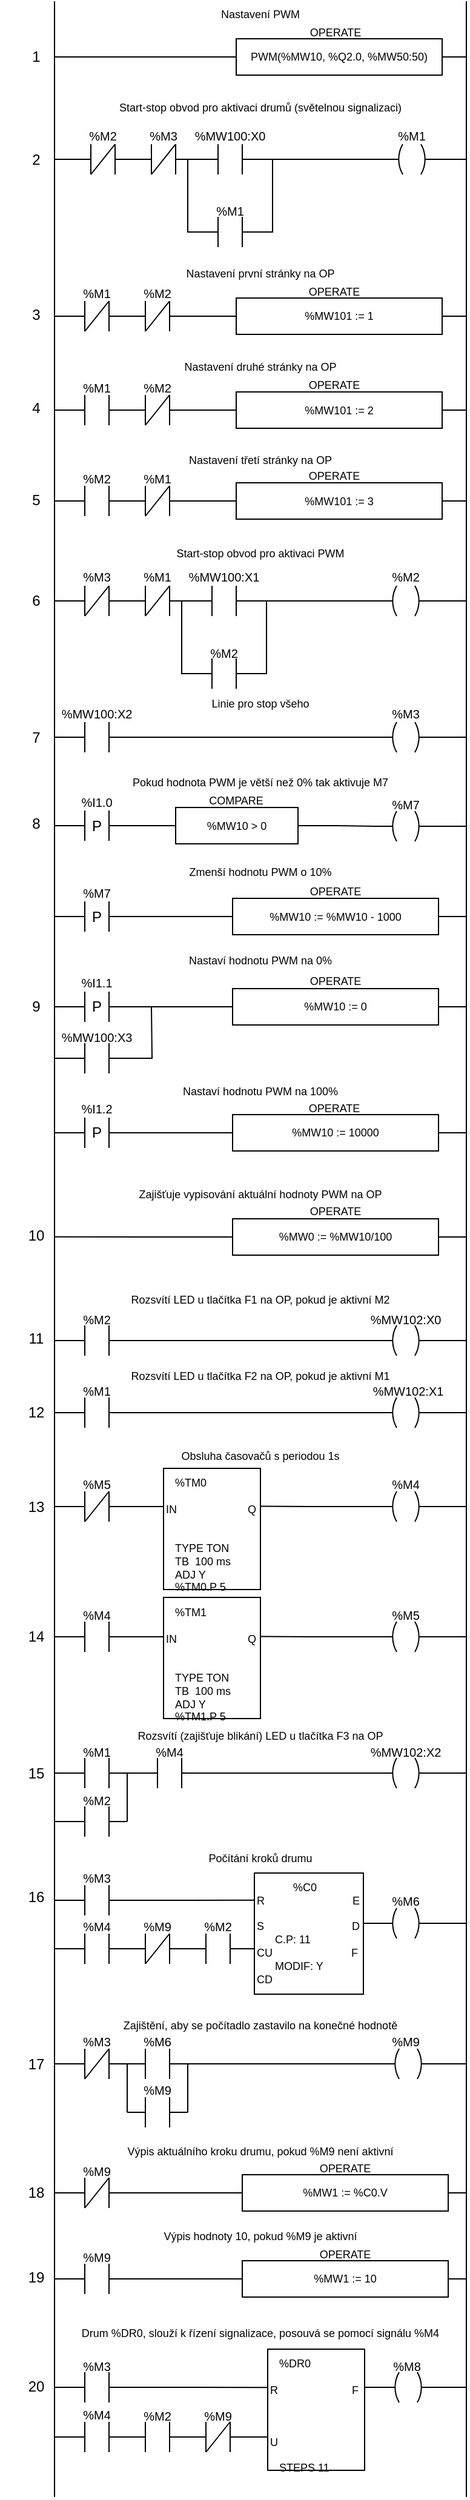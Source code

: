 <mxfile version="15.8.7" type="device"><diagram id="4Ps6pxTSDJ_XquDyBDDI" name="Stránka-1"><mxGraphModel dx="1673" dy="1018" grid="1" gridSize="10" guides="1" tooltips="1" connect="1" arrows="1" fold="1" page="1" pageScale="1" pageWidth="583" pageHeight="827" math="0" shadow="0"><root><mxCell id="0"/><mxCell id="1" parent="0"/><mxCell id="ZqT--RP0LDqH5AujmNa_-26" style="edgeStyle=orthogonalEdgeStyle;rounded=0;orthogonalLoop=1;jettySize=auto;html=1;exitX=0;exitY=0.5;exitDx=0;exitDy=0;exitPerimeter=0;endArrow=none;endFill=0;strokeWidth=1;" parent="1" source="ZqT--RP0LDqH5AujmNa_-3" edge="1"><mxGeometry relative="1" as="geometry"><mxPoint x="60" y="160.7" as="targetPoint"/></mxGeometry></mxCell><mxCell id="ZqT--RP0LDqH5AujmNa_-3" value="" style="pointerEvents=1;verticalLabelPosition=bottom;shadow=0;dashed=0;align=center;html=1;verticalAlign=top;shape=mxgraph.electrical.plc_ladder.not_contact;strokeWidth=1;" parent="1" vertex="1"><mxGeometry x="75" y="148" width="50" height="25" as="geometry"/></mxCell><mxCell id="ZqT--RP0LDqH5AujmNa_-13" style="edgeStyle=orthogonalEdgeStyle;rounded=0;orthogonalLoop=1;jettySize=auto;html=1;exitX=1;exitY=0.5;exitDx=0;exitDy=0;exitPerimeter=0;entryX=0;entryY=0.5;entryDx=0;entryDy=0;entryPerimeter=0;endArrow=none;endFill=0;strokeWidth=1;" parent="1" source="ZqT--RP0LDqH5AujmNa_-7" target="ZqT--RP0LDqH5AujmNa_-12" edge="1"><mxGeometry relative="1" as="geometry"/></mxCell><mxCell id="ZqT--RP0LDqH5AujmNa_-7" value="" style="pointerEvents=1;verticalLabelPosition=bottom;shadow=0;dashed=0;align=center;html=1;verticalAlign=top;shape=mxgraph.electrical.plc_ladder.contact;strokeWidth=1;" parent="1" vertex="1"><mxGeometry x="180" y="148" width="50" height="25" as="geometry"/></mxCell><mxCell id="w991HqQFPNUXB87WHOI5-21" style="edgeStyle=orthogonalEdgeStyle;rounded=0;orthogonalLoop=1;jettySize=auto;html=1;exitX=1;exitY=0.5;exitDx=0;exitDy=0;exitPerimeter=0;entryX=1;entryY=0.5;entryDx=0;entryDy=0;entryPerimeter=0;endArrow=none;endFill=0;" edge="1" parent="1" source="ZqT--RP0LDqH5AujmNa_-8" target="ZqT--RP0LDqH5AujmNa_-7"><mxGeometry relative="1" as="geometry"><Array as="points"><mxPoint x="240" y="220.5"/><mxPoint x="240" y="160.5"/></Array></mxGeometry></mxCell><mxCell id="w991HqQFPNUXB87WHOI5-22" style="edgeStyle=orthogonalEdgeStyle;rounded=0;orthogonalLoop=1;jettySize=auto;html=1;exitX=0;exitY=0.5;exitDx=0;exitDy=0;exitPerimeter=0;entryX=0;entryY=0.5;entryDx=0;entryDy=0;entryPerimeter=0;endArrow=none;endFill=0;" edge="1" parent="1" source="ZqT--RP0LDqH5AujmNa_-8" target="ZqT--RP0LDqH5AujmNa_-7"><mxGeometry relative="1" as="geometry"><Array as="points"><mxPoint x="170" y="220.5"/><mxPoint x="170" y="160.5"/></Array></mxGeometry></mxCell><mxCell id="ZqT--RP0LDqH5AujmNa_-8" value="" style="pointerEvents=1;verticalLabelPosition=bottom;shadow=0;dashed=0;align=center;html=1;verticalAlign=top;shape=mxgraph.electrical.plc_ladder.contact;strokeWidth=1;" parent="1" vertex="1"><mxGeometry x="180" y="208" width="50" height="25" as="geometry"/></mxCell><mxCell id="ZqT--RP0LDqH5AujmNa_-27" style="edgeStyle=orthogonalEdgeStyle;rounded=0;orthogonalLoop=1;jettySize=auto;html=1;endArrow=none;endFill=0;strokeWidth=1;" parent="1" edge="1"><mxGeometry relative="1" as="geometry"><mxPoint x="400" y="105.5" as="targetPoint"/><mxPoint x="400" y="2090" as="sourcePoint"/></mxGeometry></mxCell><mxCell id="w991HqQFPNUXB87WHOI5-32" style="edgeStyle=orthogonalEdgeStyle;rounded=0;orthogonalLoop=1;jettySize=auto;html=1;exitX=1;exitY=0.5;exitDx=0;exitDy=0;exitPerimeter=0;endArrow=none;endFill=0;" edge="1" parent="1" source="ZqT--RP0LDqH5AujmNa_-12"><mxGeometry relative="1" as="geometry"><mxPoint x="400" y="160.381" as="targetPoint"/></mxGeometry></mxCell><mxCell id="ZqT--RP0LDqH5AujmNa_-12" value="" style="pointerEvents=1;verticalLabelPosition=bottom;shadow=0;dashed=0;align=center;html=1;verticalAlign=top;shape=mxgraph.electrical.plc_ladder.output_1;strokeWidth=1;" parent="1" vertex="1"><mxGeometry x="330" y="148" width="50" height="25" as="geometry"/></mxCell><mxCell id="ZqT--RP0LDqH5AujmNa_-20" value="%M2" style="text;html=1;strokeColor=none;fillColor=none;align=center;verticalAlign=middle;whiteSpace=wrap;rounded=0;fontSize=10;strokeWidth=1;" parent="1" vertex="1"><mxGeometry x="70" y="135.5" width="60" height="10" as="geometry"/></mxCell><mxCell id="ZqT--RP0LDqH5AujmNa_-21" value="%MW100:X0" style="text;html=1;strokeColor=none;fillColor=none;align=center;verticalAlign=middle;whiteSpace=wrap;rounded=0;fontSize=10;strokeWidth=1;" parent="1" vertex="1"><mxGeometry x="175" y="135.5" width="60" height="10" as="geometry"/></mxCell><mxCell id="ZqT--RP0LDqH5AujmNa_-23" value="%M1" style="text;html=1;strokeColor=none;fillColor=none;align=center;verticalAlign=middle;whiteSpace=wrap;rounded=0;fontSize=10;strokeWidth=1;" parent="1" vertex="1"><mxGeometry x="325" y="135.5" width="60" height="10" as="geometry"/></mxCell><mxCell id="ZqT--RP0LDqH5AujmNa_-24" value="%M1" style="text;html=1;strokeColor=none;fillColor=none;align=center;verticalAlign=middle;whiteSpace=wrap;rounded=0;fontSize=10;strokeWidth=1;" parent="1" vertex="1"><mxGeometry x="175" y="198" width="60" height="10" as="geometry"/></mxCell><mxCell id="w991HqQFPNUXB87WHOI5-25" style="edgeStyle=orthogonalEdgeStyle;rounded=0;orthogonalLoop=1;jettySize=auto;html=1;endArrow=none;endFill=0;" edge="1" parent="1"><mxGeometry relative="1" as="geometry"><mxPoint x="60" y="30" as="targetPoint"/><mxPoint x="60" y="2090" as="sourcePoint"/><Array as="points"><mxPoint x="60" y="65"/></Array></mxGeometry></mxCell><mxCell id="w991HqQFPNUXB87WHOI5-27" style="edgeStyle=orthogonalEdgeStyle;rounded=0;orthogonalLoop=1;jettySize=auto;html=1;exitX=1;exitY=0;exitDx=0;exitDy=0;endArrow=none;endFill=0;" edge="1" parent="1" source="ZqT--RP0LDqH5AujmNa_-28"><mxGeometry relative="1" as="geometry"><mxPoint x="400" y="30" as="targetPoint"/></mxGeometry></mxCell><mxCell id="ZqT--RP0LDqH5AujmNa_-28" value="&lt;font style=&quot;font-size: 9px;&quot;&gt;Start-stop obvod pro aktivaci drumů (světelnou signalizaci)&lt;/font&gt;" style="text;html=1;strokeColor=none;fillColor=none;align=center;verticalAlign=middle;whiteSpace=wrap;rounded=0;fontSize=9;strokeWidth=1;" parent="1" vertex="1"><mxGeometry x="60" y="112.5" width="340" height="10" as="geometry"/></mxCell><mxCell id="ZqT--RP0LDqH5AujmNa_-64" style="edgeStyle=orthogonalEdgeStyle;rounded=0;orthogonalLoop=1;jettySize=auto;html=1;exitX=0.5;exitY=1;exitDx=0;exitDy=0;fontSize=9;endArrow=none;endFill=0;strokeWidth=1;" parent="1" source="ZqT--RP0LDqH5AujmNa_-23" target="ZqT--RP0LDqH5AujmNa_-23" edge="1"><mxGeometry relative="1" as="geometry"/></mxCell><mxCell id="ZqT--RP0LDqH5AujmNa_-207" value="1" style="text;html=1;strokeColor=none;fillColor=none;align=center;verticalAlign=middle;whiteSpace=wrap;rounded=0;fontSize=12;strokeWidth=1;" parent="1" vertex="1"><mxGeometry x="15" y="61" width="60" height="30" as="geometry"/></mxCell><mxCell id="ZqT--RP0LDqH5AujmNa_-209" value="2" style="text;html=1;strokeColor=none;fillColor=none;align=center;verticalAlign=middle;whiteSpace=wrap;rounded=0;fontSize=12;strokeWidth=1;" parent="1" vertex="1"><mxGeometry x="15" y="145.5" width="60" height="30" as="geometry"/></mxCell><mxCell id="ZqT--RP0LDqH5AujmNa_-210" value="3" style="text;html=1;strokeColor=none;fillColor=none;align=center;verticalAlign=middle;whiteSpace=wrap;rounded=0;fontSize=12;strokeWidth=1;" parent="1" vertex="1"><mxGeometry x="15" y="274" width="60" height="30" as="geometry"/></mxCell><mxCell id="ZqT--RP0LDqH5AujmNa_-211" value="4" style="text;html=1;strokeColor=none;fillColor=none;align=center;verticalAlign=middle;whiteSpace=wrap;rounded=0;fontSize=12;strokeWidth=1;" parent="1" vertex="1"><mxGeometry x="15" y="350.5" width="60" height="30" as="geometry"/></mxCell><mxCell id="ZqT--RP0LDqH5AujmNa_-212" value="5" style="text;html=1;strokeColor=none;fillColor=none;align=center;verticalAlign=middle;whiteSpace=wrap;rounded=0;fontSize=12;strokeWidth=1;" parent="1" vertex="1"><mxGeometry x="15" y="426.5" width="60" height="30" as="geometry"/></mxCell><mxCell id="ZqT--RP0LDqH5AujmNa_-213" value="6" style="text;html=1;strokeColor=none;fillColor=none;align=center;verticalAlign=middle;whiteSpace=wrap;rounded=0;fontSize=12;strokeWidth=1;" parent="1" vertex="1"><mxGeometry x="15" y="510" width="60" height="30" as="geometry"/></mxCell><mxCell id="ZqT--RP0LDqH5AujmNa_-214" value="7" style="text;html=1;strokeColor=none;fillColor=none;align=center;verticalAlign=middle;whiteSpace=wrap;rounded=0;fontSize=12;strokeWidth=1;" parent="1" vertex="1"><mxGeometry x="15" y="622.5" width="60" height="30" as="geometry"/></mxCell><mxCell id="ZqT--RP0LDqH5AujmNa_-215" value="8" style="text;html=1;strokeColor=none;fillColor=none;align=center;verticalAlign=middle;whiteSpace=wrap;rounded=0;fontSize=12;strokeWidth=1;" parent="1" vertex="1"><mxGeometry x="15" y="694" width="60" height="30" as="geometry"/></mxCell><mxCell id="ZqT--RP0LDqH5AujmNa_-216" value="9" style="text;html=1;strokeColor=none;fillColor=none;align=center;verticalAlign=middle;whiteSpace=wrap;rounded=0;fontSize=12;strokeWidth=1;" parent="1" vertex="1"><mxGeometry x="15" y="845" width="60" height="30" as="geometry"/></mxCell><mxCell id="ZqT--RP0LDqH5AujmNa_-217" value="11" style="text;html=1;strokeColor=none;fillColor=none;align=center;verticalAlign=middle;whiteSpace=wrap;rounded=0;fontSize=12;strokeWidth=1;" parent="1" vertex="1"><mxGeometry x="15" y="1119" width="60" height="30" as="geometry"/></mxCell><mxCell id="ZqT--RP0LDqH5AujmNa_-218" value="10" style="text;html=1;strokeColor=none;fillColor=none;align=center;verticalAlign=middle;whiteSpace=wrap;rounded=0;fontSize=12;strokeWidth=1;" parent="1" vertex="1"><mxGeometry x="15" y="1034" width="60" height="30" as="geometry"/></mxCell><mxCell id="ZqT--RP0LDqH5AujmNa_-219" value="12" style="text;html=1;strokeColor=none;fillColor=none;align=center;verticalAlign=middle;whiteSpace=wrap;rounded=0;fontSize=12;strokeWidth=1;" parent="1" vertex="1"><mxGeometry x="15" y="1180" width="60" height="30" as="geometry"/></mxCell><mxCell id="ZqT--RP0LDqH5AujmNa_-220" value="13" style="text;html=1;strokeColor=none;fillColor=none;align=center;verticalAlign=middle;whiteSpace=wrap;rounded=0;fontSize=12;strokeWidth=1;" parent="1" vertex="1"><mxGeometry x="15" y="1257.5" width="60" height="30" as="geometry"/></mxCell><mxCell id="ZqT--RP0LDqH5AujmNa_-221" value="14" style="text;html=1;strokeColor=none;fillColor=none;align=center;verticalAlign=middle;whiteSpace=wrap;rounded=0;fontSize=12;strokeWidth=1;" parent="1" vertex="1"><mxGeometry x="15" y="1365" width="60" height="30" as="geometry"/></mxCell><mxCell id="ZqT--RP0LDqH5AujmNa_-222" value="15" style="text;html=1;strokeColor=none;fillColor=none;align=center;verticalAlign=middle;whiteSpace=wrap;rounded=0;fontSize=12;strokeWidth=1;" parent="1" vertex="1"><mxGeometry x="15" y="1477.5" width="60" height="30" as="geometry"/></mxCell><mxCell id="ZqT--RP0LDqH5AujmNa_-223" value="17" style="text;html=1;strokeColor=none;fillColor=none;align=center;verticalAlign=middle;whiteSpace=wrap;rounded=0;fontSize=12;strokeWidth=1;" parent="1" vertex="1"><mxGeometry x="15" y="1717.5" width="60" height="30" as="geometry"/></mxCell><mxCell id="w991HqQFPNUXB87WHOI5-20" style="edgeStyle=orthogonalEdgeStyle;rounded=0;orthogonalLoop=1;jettySize=auto;html=1;exitX=1;exitY=0.5;exitDx=0;exitDy=0;exitPerimeter=0;entryX=0;entryY=0.5;entryDx=0;entryDy=0;entryPerimeter=0;endArrow=none;endFill=0;" edge="1" parent="1" source="w991HqQFPNUXB87WHOI5-18" target="ZqT--RP0LDqH5AujmNa_-7"><mxGeometry relative="1" as="geometry"/></mxCell><mxCell id="w991HqQFPNUXB87WHOI5-18" value="" style="pointerEvents=1;verticalLabelPosition=bottom;shadow=0;dashed=0;align=center;html=1;verticalAlign=top;shape=mxgraph.electrical.plc_ladder.not_contact;strokeWidth=1;" vertex="1" parent="1"><mxGeometry x="125" y="148" width="50" height="25" as="geometry"/></mxCell><mxCell id="w991HqQFPNUXB87WHOI5-19" value="%M3" style="text;html=1;strokeColor=none;fillColor=none;align=center;verticalAlign=middle;whiteSpace=wrap;rounded=0;fontSize=10;strokeWidth=1;" vertex="1" parent="1"><mxGeometry x="120" y="135.5" width="60" height="10" as="geometry"/></mxCell><mxCell id="w991HqQFPNUXB87WHOI5-26" style="edgeStyle=orthogonalEdgeStyle;rounded=0;orthogonalLoop=1;jettySize=auto;html=1;exitX=0;exitY=0.5;exitDx=0;exitDy=0;endArrow=none;endFill=0;" edge="1" parent="1" source="w991HqQFPNUXB87WHOI5-23"><mxGeometry relative="1" as="geometry"><mxPoint x="60" y="76" as="targetPoint"/></mxGeometry></mxCell><mxCell id="w991HqQFPNUXB87WHOI5-28" style="edgeStyle=orthogonalEdgeStyle;rounded=0;orthogonalLoop=1;jettySize=auto;html=1;exitX=1;exitY=0.5;exitDx=0;exitDy=0;endArrow=none;endFill=0;" edge="1" parent="1" source="w991HqQFPNUXB87WHOI5-23"><mxGeometry relative="1" as="geometry"><mxPoint x="400" y="76.095" as="targetPoint"/></mxGeometry></mxCell><mxCell id="w991HqQFPNUXB87WHOI5-23" value="PWM(%MW10, %Q2.0, %MW50:50)" style="rounded=0;whiteSpace=wrap;html=1;fontSize=9;strokeWidth=1;" vertex="1" parent="1"><mxGeometry x="210" y="61" width="170" height="30" as="geometry"/></mxCell><mxCell id="w991HqQFPNUXB87WHOI5-24" value="OPERATE" style="text;html=1;strokeColor=none;fillColor=none;align=center;verticalAlign=middle;whiteSpace=wrap;rounded=0;fontSize=9;strokeWidth=1;" vertex="1" parent="1"><mxGeometry x="262" y="51" width="60" height="10" as="geometry"/></mxCell><mxCell id="w991HqQFPNUXB87WHOI5-29" value="&lt;font style=&quot;font-size: 9px&quot;&gt;Nastavení PWM&lt;/font&gt;" style="text;html=1;strokeColor=none;fillColor=none;align=center;verticalAlign=middle;whiteSpace=wrap;rounded=0;fontSize=9;strokeWidth=1;" vertex="1" parent="1"><mxGeometry x="60" y="36" width="340" height="10" as="geometry"/></mxCell><mxCell id="w991HqQFPNUXB87WHOI5-41" style="edgeStyle=orthogonalEdgeStyle;rounded=0;orthogonalLoop=1;jettySize=auto;html=1;exitX=0;exitY=0.5;exitDx=0;exitDy=0;exitPerimeter=0;endArrow=none;endFill=0;" edge="1" parent="1" source="w991HqQFPNUXB87WHOI5-33"><mxGeometry relative="1" as="geometry"><mxPoint x="60" y="289.905" as="targetPoint"/></mxGeometry></mxCell><mxCell id="w991HqQFPNUXB87WHOI5-33" value="" style="pointerEvents=1;verticalLabelPosition=bottom;shadow=0;dashed=0;align=center;html=1;verticalAlign=top;shape=mxgraph.electrical.plc_ladder.not_contact;strokeWidth=1;" vertex="1" parent="1"><mxGeometry x="70" y="277.5" width="50" height="25" as="geometry"/></mxCell><mxCell id="w991HqQFPNUXB87WHOI5-42" style="edgeStyle=orthogonalEdgeStyle;rounded=0;orthogonalLoop=1;jettySize=auto;html=1;exitX=1;exitY=0.5;exitDx=0;exitDy=0;exitPerimeter=0;entryX=0;entryY=0.5;entryDx=0;entryDy=0;endArrow=none;endFill=0;" edge="1" parent="1" source="w991HqQFPNUXB87WHOI5-34" target="w991HqQFPNUXB87WHOI5-35"><mxGeometry relative="1" as="geometry"/></mxCell><mxCell id="w991HqQFPNUXB87WHOI5-34" value="" style="pointerEvents=1;verticalLabelPosition=bottom;shadow=0;dashed=0;align=center;html=1;verticalAlign=top;shape=mxgraph.electrical.plc_ladder.not_contact;strokeWidth=1;" vertex="1" parent="1"><mxGeometry x="120" y="277.5" width="50" height="25" as="geometry"/></mxCell><mxCell id="w991HqQFPNUXB87WHOI5-43" style="edgeStyle=orthogonalEdgeStyle;rounded=0;orthogonalLoop=1;jettySize=auto;html=1;exitX=1;exitY=0.5;exitDx=0;exitDy=0;endArrow=none;endFill=0;" edge="1" parent="1" source="w991HqQFPNUXB87WHOI5-35"><mxGeometry relative="1" as="geometry"><mxPoint x="400" y="289.905" as="targetPoint"/></mxGeometry></mxCell><mxCell id="w991HqQFPNUXB87WHOI5-35" value="%MW101 := 1" style="rounded=0;whiteSpace=wrap;html=1;fontSize=9;strokeWidth=1;" vertex="1" parent="1"><mxGeometry x="210" y="275" width="170" height="30" as="geometry"/></mxCell><mxCell id="w991HqQFPNUXB87WHOI5-36" value="OPERATE" style="text;html=1;strokeColor=none;fillColor=none;align=center;verticalAlign=middle;whiteSpace=wrap;rounded=0;fontSize=9;strokeWidth=1;" vertex="1" parent="1"><mxGeometry x="261" y="265" width="60" height="10" as="geometry"/></mxCell><mxCell id="w991HqQFPNUXB87WHOI5-37" value="&lt;font style=&quot;font-size: 9px&quot;&gt;Nastavení první stránky na OP&lt;/font&gt;" style="text;html=1;strokeColor=none;fillColor=none;align=center;verticalAlign=middle;whiteSpace=wrap;rounded=0;fontSize=9;strokeWidth=1;" vertex="1" parent="1"><mxGeometry x="60" y="250" width="340" height="10" as="geometry"/></mxCell><mxCell id="w991HqQFPNUXB87WHOI5-38" value="%M1" style="text;html=1;strokeColor=none;fillColor=none;align=center;verticalAlign=middle;whiteSpace=wrap;rounded=0;fontSize=10;strokeWidth=1;" vertex="1" parent="1"><mxGeometry x="65" y="266" width="60" height="10" as="geometry"/></mxCell><mxCell id="w991HqQFPNUXB87WHOI5-39" value="%M2" style="text;html=1;strokeColor=none;fillColor=none;align=center;verticalAlign=middle;whiteSpace=wrap;rounded=0;fontSize=10;strokeWidth=1;" vertex="1" parent="1"><mxGeometry x="115" y="266" width="60" height="10" as="geometry"/></mxCell><mxCell id="w991HqQFPNUXB87WHOI5-53" style="edgeStyle=orthogonalEdgeStyle;rounded=0;orthogonalLoop=1;jettySize=auto;html=1;exitX=0;exitY=0.5;exitDx=0;exitDy=0;exitPerimeter=0;endArrow=none;endFill=0;" edge="1" parent="1"><mxGeometry relative="1" as="geometry"><mxPoint x="60" y="367.524" as="targetPoint"/><mxPoint x="70" y="367.5" as="sourcePoint"/></mxGeometry></mxCell><mxCell id="w991HqQFPNUXB87WHOI5-45" style="edgeStyle=orthogonalEdgeStyle;rounded=0;orthogonalLoop=1;jettySize=auto;html=1;exitX=1;exitY=0.5;exitDx=0;exitDy=0;exitPerimeter=0;entryX=0;entryY=0.5;entryDx=0;entryDy=0;endArrow=none;endFill=0;" edge="1" parent="1" source="w991HqQFPNUXB87WHOI5-46" target="w991HqQFPNUXB87WHOI5-47"><mxGeometry relative="1" as="geometry"/></mxCell><mxCell id="w991HqQFPNUXB87WHOI5-46" value="" style="pointerEvents=1;verticalLabelPosition=bottom;shadow=0;dashed=0;align=center;html=1;verticalAlign=top;shape=mxgraph.electrical.plc_ladder.not_contact;strokeWidth=1;" vertex="1" parent="1"><mxGeometry x="120" y="355" width="50" height="25" as="geometry"/></mxCell><mxCell id="w991HqQFPNUXB87WHOI5-64" style="edgeStyle=orthogonalEdgeStyle;rounded=0;orthogonalLoop=1;jettySize=auto;html=1;exitX=1;exitY=0.5;exitDx=0;exitDy=0;endArrow=none;endFill=0;" edge="1" parent="1" source="w991HqQFPNUXB87WHOI5-47"><mxGeometry relative="1" as="geometry"><mxPoint x="400" y="367.524" as="targetPoint"/></mxGeometry></mxCell><mxCell id="w991HqQFPNUXB87WHOI5-47" value="%MW101 := 2" style="rounded=0;whiteSpace=wrap;html=1;fontSize=9;strokeWidth=1;" vertex="1" parent="1"><mxGeometry x="210" y="352.5" width="170" height="30" as="geometry"/></mxCell><mxCell id="w991HqQFPNUXB87WHOI5-48" value="OPERATE" style="text;html=1;strokeColor=none;fillColor=none;align=center;verticalAlign=middle;whiteSpace=wrap;rounded=0;fontSize=9;strokeWidth=1;" vertex="1" parent="1"><mxGeometry x="261" y="341.5" width="60" height="10" as="geometry"/></mxCell><mxCell id="w991HqQFPNUXB87WHOI5-49" value="%M1" style="text;html=1;strokeColor=none;fillColor=none;align=center;verticalAlign=middle;whiteSpace=wrap;rounded=0;fontSize=10;strokeWidth=1;" vertex="1" parent="1"><mxGeometry x="65" y="343.5" width="60" height="10" as="geometry"/></mxCell><mxCell id="w991HqQFPNUXB87WHOI5-50" value="%M2" style="text;html=1;strokeColor=none;fillColor=none;align=center;verticalAlign=middle;whiteSpace=wrap;rounded=0;fontSize=10;strokeWidth=1;" vertex="1" parent="1"><mxGeometry x="115" y="343.5" width="60" height="10" as="geometry"/></mxCell><mxCell id="w991HqQFPNUXB87WHOI5-51" value="&lt;font style=&quot;font-size: 9px&quot;&gt;Nastavení druhé stránky na OP&lt;/font&gt;" style="text;html=1;strokeColor=none;fillColor=none;align=center;verticalAlign=middle;whiteSpace=wrap;rounded=0;fontSize=9;strokeWidth=1;" vertex="1" parent="1"><mxGeometry x="60" y="327" width="340" height="10" as="geometry"/></mxCell><mxCell id="w991HqQFPNUXB87WHOI5-62" style="edgeStyle=orthogonalEdgeStyle;rounded=0;orthogonalLoop=1;jettySize=auto;html=1;exitX=0;exitY=0.5;exitDx=0;exitDy=0;exitPerimeter=0;endArrow=none;endFill=0;" edge="1" parent="1"><mxGeometry relative="1" as="geometry"><mxPoint x="60" y="442.286" as="targetPoint"/><mxPoint x="70" y="442.5" as="sourcePoint"/></mxGeometry></mxCell><mxCell id="w991HqQFPNUXB87WHOI5-55" style="edgeStyle=orthogonalEdgeStyle;rounded=0;orthogonalLoop=1;jettySize=auto;html=1;exitX=1;exitY=0.5;exitDx=0;exitDy=0;exitPerimeter=0;entryX=0;entryY=0.5;entryDx=0;entryDy=0;endArrow=none;endFill=0;" edge="1" parent="1" source="w991HqQFPNUXB87WHOI5-56" target="w991HqQFPNUXB87WHOI5-57"><mxGeometry relative="1" as="geometry"/></mxCell><mxCell id="w991HqQFPNUXB87WHOI5-56" value="" style="pointerEvents=1;verticalLabelPosition=bottom;shadow=0;dashed=0;align=center;html=1;verticalAlign=top;shape=mxgraph.electrical.plc_ladder.not_contact;strokeWidth=1;" vertex="1" parent="1"><mxGeometry x="120" y="430" width="50" height="25" as="geometry"/></mxCell><mxCell id="w991HqQFPNUXB87WHOI5-63" style="edgeStyle=orthogonalEdgeStyle;rounded=0;orthogonalLoop=1;jettySize=auto;html=1;exitX=1;exitY=0.5;exitDx=0;exitDy=0;endArrow=none;endFill=0;" edge="1" parent="1" source="w991HqQFPNUXB87WHOI5-57"><mxGeometry relative="1" as="geometry"><mxPoint x="400" y="442.286" as="targetPoint"/></mxGeometry></mxCell><mxCell id="w991HqQFPNUXB87WHOI5-57" value="%MW101 := 3" style="rounded=0;whiteSpace=wrap;html=1;fontSize=9;strokeWidth=1;" vertex="1" parent="1"><mxGeometry x="210" y="427.5" width="170" height="30" as="geometry"/></mxCell><mxCell id="w991HqQFPNUXB87WHOI5-58" value="OPERATE" style="text;html=1;strokeColor=none;fillColor=none;align=center;verticalAlign=middle;whiteSpace=wrap;rounded=0;fontSize=9;strokeWidth=1;" vertex="1" parent="1"><mxGeometry x="261" y="416.5" width="60" height="10" as="geometry"/></mxCell><mxCell id="w991HqQFPNUXB87WHOI5-59" value="%M2" style="text;html=1;strokeColor=none;fillColor=none;align=center;verticalAlign=middle;whiteSpace=wrap;rounded=0;fontSize=10;strokeWidth=1;" vertex="1" parent="1"><mxGeometry x="65" y="418.5" width="60" height="10" as="geometry"/></mxCell><mxCell id="w991HqQFPNUXB87WHOI5-60" value="%M1" style="text;html=1;strokeColor=none;fillColor=none;align=center;verticalAlign=middle;whiteSpace=wrap;rounded=0;fontSize=10;strokeWidth=1;" vertex="1" parent="1"><mxGeometry x="115" y="418.5" width="60" height="10" as="geometry"/></mxCell><mxCell id="w991HqQFPNUXB87WHOI5-61" value="&lt;font style=&quot;font-size: 9px&quot;&gt;Nastavení třetí stránky na OP&lt;/font&gt;" style="text;html=1;strokeColor=none;fillColor=none;align=center;verticalAlign=middle;whiteSpace=wrap;rounded=0;fontSize=9;strokeWidth=1;" vertex="1" parent="1"><mxGeometry x="60" y="404" width="340" height="10" as="geometry"/></mxCell><mxCell id="w991HqQFPNUXB87WHOI5-65" value="" style="pointerEvents=1;verticalLabelPosition=bottom;shadow=0;dashed=0;align=center;html=1;verticalAlign=top;shape=mxgraph.electrical.plc_ladder.contact;strokeWidth=1;" vertex="1" parent="1"><mxGeometry x="70" y="355" width="50" height="25" as="geometry"/></mxCell><mxCell id="w991HqQFPNUXB87WHOI5-66" value="" style="pointerEvents=1;verticalLabelPosition=bottom;shadow=0;dashed=0;align=center;html=1;verticalAlign=top;shape=mxgraph.electrical.plc_ladder.contact;strokeWidth=1;" vertex="1" parent="1"><mxGeometry x="70" y="430" width="50" height="25" as="geometry"/></mxCell><mxCell id="w991HqQFPNUXB87WHOI5-83" style="edgeStyle=orthogonalEdgeStyle;rounded=0;orthogonalLoop=1;jettySize=auto;html=1;exitX=0;exitY=0.5;exitDx=0;exitDy=0;exitPerimeter=0;endArrow=none;endFill=0;" edge="1" parent="1" source="w991HqQFPNUXB87WHOI5-67"><mxGeometry relative="1" as="geometry"><mxPoint x="60" y="525.143" as="targetPoint"/></mxGeometry></mxCell><mxCell id="w991HqQFPNUXB87WHOI5-67" value="" style="pointerEvents=1;verticalLabelPosition=bottom;shadow=0;dashed=0;align=center;html=1;verticalAlign=top;shape=mxgraph.electrical.plc_ladder.not_contact;strokeWidth=1;" vertex="1" parent="1"><mxGeometry x="70" y="512.5" width="50" height="25" as="geometry"/></mxCell><mxCell id="w991HqQFPNUXB87WHOI5-68" style="edgeStyle=orthogonalEdgeStyle;rounded=0;orthogonalLoop=1;jettySize=auto;html=1;exitX=1;exitY=0.5;exitDx=0;exitDy=0;exitPerimeter=0;entryX=0;entryY=0.5;entryDx=0;entryDy=0;entryPerimeter=0;endArrow=none;endFill=0;strokeWidth=1;" edge="1" parent="1" source="w991HqQFPNUXB87WHOI5-69" target="w991HqQFPNUXB87WHOI5-73"><mxGeometry relative="1" as="geometry"/></mxCell><mxCell id="w991HqQFPNUXB87WHOI5-69" value="" style="pointerEvents=1;verticalLabelPosition=bottom;shadow=0;dashed=0;align=center;html=1;verticalAlign=top;shape=mxgraph.electrical.plc_ladder.contact;strokeWidth=1;" vertex="1" parent="1"><mxGeometry x="175" y="512.5" width="50" height="25" as="geometry"/></mxCell><mxCell id="w991HqQFPNUXB87WHOI5-70" style="edgeStyle=orthogonalEdgeStyle;rounded=0;orthogonalLoop=1;jettySize=auto;html=1;exitX=1;exitY=0.5;exitDx=0;exitDy=0;exitPerimeter=0;entryX=1;entryY=0.5;entryDx=0;entryDy=0;entryPerimeter=0;endArrow=none;endFill=0;" edge="1" parent="1" source="w991HqQFPNUXB87WHOI5-72" target="w991HqQFPNUXB87WHOI5-69"><mxGeometry relative="1" as="geometry"><Array as="points"><mxPoint x="235" y="585"/><mxPoint x="235" y="525"/></Array></mxGeometry></mxCell><mxCell id="w991HqQFPNUXB87WHOI5-71" style="edgeStyle=orthogonalEdgeStyle;rounded=0;orthogonalLoop=1;jettySize=auto;html=1;exitX=0;exitY=0.5;exitDx=0;exitDy=0;exitPerimeter=0;entryX=0;entryY=0.5;entryDx=0;entryDy=0;entryPerimeter=0;endArrow=none;endFill=0;" edge="1" parent="1" source="w991HqQFPNUXB87WHOI5-72" target="w991HqQFPNUXB87WHOI5-69"><mxGeometry relative="1" as="geometry"><Array as="points"><mxPoint x="165" y="585"/><mxPoint x="165" y="525"/></Array></mxGeometry></mxCell><mxCell id="w991HqQFPNUXB87WHOI5-72" value="" style="pointerEvents=1;verticalLabelPosition=bottom;shadow=0;dashed=0;align=center;html=1;verticalAlign=top;shape=mxgraph.electrical.plc_ladder.contact;strokeWidth=1;" vertex="1" parent="1"><mxGeometry x="175" y="572.5" width="50" height="25" as="geometry"/></mxCell><mxCell id="w991HqQFPNUXB87WHOI5-84" style="edgeStyle=orthogonalEdgeStyle;rounded=0;orthogonalLoop=1;jettySize=auto;html=1;exitX=1;exitY=0.5;exitDx=0;exitDy=0;exitPerimeter=0;endArrow=none;endFill=0;" edge="1" parent="1" source="w991HqQFPNUXB87WHOI5-73"><mxGeometry relative="1" as="geometry"><mxPoint x="400" y="525.143" as="targetPoint"/></mxGeometry></mxCell><mxCell id="w991HqQFPNUXB87WHOI5-73" value="" style="pointerEvents=1;verticalLabelPosition=bottom;shadow=0;dashed=0;align=center;html=1;verticalAlign=top;shape=mxgraph.electrical.plc_ladder.output_1;strokeWidth=1;" vertex="1" parent="1"><mxGeometry x="325" y="512.5" width="50" height="25" as="geometry"/></mxCell><mxCell id="w991HqQFPNUXB87WHOI5-74" value="%M3" style="text;html=1;strokeColor=none;fillColor=none;align=center;verticalAlign=middle;whiteSpace=wrap;rounded=0;fontSize=10;strokeWidth=1;" vertex="1" parent="1"><mxGeometry x="65" y="500" width="60" height="10" as="geometry"/></mxCell><mxCell id="w991HqQFPNUXB87WHOI5-75" value="%MW100:X1" style="text;html=1;strokeColor=none;fillColor=none;align=center;verticalAlign=middle;whiteSpace=wrap;rounded=0;fontSize=10;strokeWidth=1;" vertex="1" parent="1"><mxGeometry x="170" y="500" width="60" height="10" as="geometry"/></mxCell><mxCell id="w991HqQFPNUXB87WHOI5-76" value="%M2" style="text;html=1;strokeColor=none;fillColor=none;align=center;verticalAlign=middle;whiteSpace=wrap;rounded=0;fontSize=10;strokeWidth=1;" vertex="1" parent="1"><mxGeometry x="320" y="500" width="60" height="10" as="geometry"/></mxCell><mxCell id="w991HqQFPNUXB87WHOI5-77" value="%M2" style="text;html=1;strokeColor=none;fillColor=none;align=center;verticalAlign=middle;whiteSpace=wrap;rounded=0;fontSize=10;strokeWidth=1;" vertex="1" parent="1"><mxGeometry x="170" y="562.5" width="60" height="10" as="geometry"/></mxCell><mxCell id="w991HqQFPNUXB87WHOI5-78" style="edgeStyle=orthogonalEdgeStyle;rounded=0;orthogonalLoop=1;jettySize=auto;html=1;exitX=0.5;exitY=1;exitDx=0;exitDy=0;fontSize=9;endArrow=none;endFill=0;strokeWidth=1;" edge="1" parent="1" source="w991HqQFPNUXB87WHOI5-76" target="w991HqQFPNUXB87WHOI5-76"><mxGeometry relative="1" as="geometry"/></mxCell><mxCell id="w991HqQFPNUXB87WHOI5-79" style="edgeStyle=orthogonalEdgeStyle;rounded=0;orthogonalLoop=1;jettySize=auto;html=1;exitX=1;exitY=0.5;exitDx=0;exitDy=0;exitPerimeter=0;entryX=0;entryY=0.5;entryDx=0;entryDy=0;entryPerimeter=0;endArrow=none;endFill=0;" edge="1" parent="1" source="w991HqQFPNUXB87WHOI5-80" target="w991HqQFPNUXB87WHOI5-69"><mxGeometry relative="1" as="geometry"/></mxCell><mxCell id="w991HqQFPNUXB87WHOI5-80" value="" style="pointerEvents=1;verticalLabelPosition=bottom;shadow=0;dashed=0;align=center;html=1;verticalAlign=top;shape=mxgraph.electrical.plc_ladder.not_contact;strokeWidth=1;" vertex="1" parent="1"><mxGeometry x="120" y="512.5" width="50" height="25" as="geometry"/></mxCell><mxCell id="w991HqQFPNUXB87WHOI5-81" value="%M1" style="text;html=1;strokeColor=none;fillColor=none;align=center;verticalAlign=middle;whiteSpace=wrap;rounded=0;fontSize=10;strokeWidth=1;" vertex="1" parent="1"><mxGeometry x="115" y="500" width="60" height="10" as="geometry"/></mxCell><mxCell id="w991HqQFPNUXB87WHOI5-82" value="&lt;font style=&quot;font-size: 9px&quot;&gt;Start-stop obvod pro aktivaci PWM&lt;/font&gt;" style="text;html=1;strokeColor=none;fillColor=none;align=center;verticalAlign=middle;whiteSpace=wrap;rounded=0;fontSize=9;strokeWidth=1;" vertex="1" parent="1"><mxGeometry x="60" y="480.5" width="340" height="10" as="geometry"/></mxCell><mxCell id="w991HqQFPNUXB87WHOI5-89" style="edgeStyle=orthogonalEdgeStyle;rounded=0;orthogonalLoop=1;jettySize=auto;html=1;exitX=0;exitY=0.5;exitDx=0;exitDy=0;exitPerimeter=0;endArrow=none;endFill=0;" edge="1" parent="1" source="w991HqQFPNUXB87WHOI5-85"><mxGeometry relative="1" as="geometry"><mxPoint x="60" y="637.524" as="targetPoint"/></mxGeometry></mxCell><mxCell id="w991HqQFPNUXB87WHOI5-91" style="edgeStyle=orthogonalEdgeStyle;rounded=0;orthogonalLoop=1;jettySize=auto;html=1;exitX=1;exitY=0.5;exitDx=0;exitDy=0;exitPerimeter=0;entryX=0;entryY=0.5;entryDx=0;entryDy=0;entryPerimeter=0;endArrow=none;endFill=0;" edge="1" parent="1" source="w991HqQFPNUXB87WHOI5-85" target="w991HqQFPNUXB87WHOI5-90"><mxGeometry relative="1" as="geometry"/></mxCell><mxCell id="w991HqQFPNUXB87WHOI5-85" value="" style="pointerEvents=1;verticalLabelPosition=bottom;shadow=0;dashed=0;align=center;html=1;verticalAlign=top;shape=mxgraph.electrical.plc_ladder.contact;strokeWidth=1;" vertex="1" parent="1"><mxGeometry x="70" y="625" width="50" height="25" as="geometry"/></mxCell><mxCell id="w991HqQFPNUXB87WHOI5-86" value="&lt;font style=&quot;font-size: 9px&quot;&gt;Linie pro stop všeho&lt;/font&gt;" style="text;html=1;strokeColor=none;fillColor=none;align=center;verticalAlign=middle;whiteSpace=wrap;rounded=0;fontSize=9;strokeWidth=1;" vertex="1" parent="1"><mxGeometry x="60" y="605" width="340" height="10" as="geometry"/></mxCell><mxCell id="w991HqQFPNUXB87WHOI5-88" value="%MW100:X2" style="text;html=1;strokeColor=none;fillColor=none;align=center;verticalAlign=middle;whiteSpace=wrap;rounded=0;fontSize=10;strokeWidth=1;" vertex="1" parent="1"><mxGeometry x="65" y="613" width="60" height="10" as="geometry"/></mxCell><mxCell id="w991HqQFPNUXB87WHOI5-93" style="edgeStyle=orthogonalEdgeStyle;rounded=0;orthogonalLoop=1;jettySize=auto;html=1;exitX=1;exitY=0.5;exitDx=0;exitDy=0;exitPerimeter=0;endArrow=none;endFill=0;" edge="1" parent="1" source="w991HqQFPNUXB87WHOI5-90"><mxGeometry relative="1" as="geometry"><mxPoint x="400" y="637.524" as="targetPoint"/></mxGeometry></mxCell><mxCell id="w991HqQFPNUXB87WHOI5-90" value="" style="pointerEvents=1;verticalLabelPosition=bottom;shadow=0;dashed=0;align=center;html=1;verticalAlign=top;shape=mxgraph.electrical.plc_ladder.output_1;strokeWidth=1;" vertex="1" parent="1"><mxGeometry x="325" y="625" width="50" height="25" as="geometry"/></mxCell><mxCell id="w991HqQFPNUXB87WHOI5-92" value="%M3" style="text;html=1;strokeColor=none;fillColor=none;align=center;verticalAlign=middle;whiteSpace=wrap;rounded=0;fontSize=10;strokeWidth=1;" vertex="1" parent="1"><mxGeometry x="320" y="613" width="60" height="10" as="geometry"/></mxCell><mxCell id="w991HqQFPNUXB87WHOI5-94" value="P" style="text;html=1;strokeColor=none;fillColor=none;align=center;verticalAlign=middle;whiteSpace=wrap;rounded=0;strokeWidth=1;" vertex="1" parent="1"><mxGeometry x="65" y="695.5" width="60" height="30" as="geometry"/></mxCell><mxCell id="w991HqQFPNUXB87WHOI5-98" style="edgeStyle=orthogonalEdgeStyle;rounded=0;orthogonalLoop=1;jettySize=auto;html=1;exitX=0;exitY=0.5;exitDx=0;exitDy=0;exitPerimeter=0;endArrow=none;endFill=0;" edge="1" parent="1" source="w991HqQFPNUXB87WHOI5-95"><mxGeometry relative="1" as="geometry"><mxPoint x="60" y="710.381" as="targetPoint"/></mxGeometry></mxCell><mxCell id="w991HqQFPNUXB87WHOI5-102" style="edgeStyle=orthogonalEdgeStyle;rounded=0;orthogonalLoop=1;jettySize=auto;html=1;exitX=1;exitY=0.5;exitDx=0;exitDy=0;exitPerimeter=0;entryX=0;entryY=0.5;entryDx=0;entryDy=0;endArrow=none;endFill=0;" edge="1" parent="1" source="w991HqQFPNUXB87WHOI5-95" target="w991HqQFPNUXB87WHOI5-99"><mxGeometry relative="1" as="geometry"/></mxCell><mxCell id="w991HqQFPNUXB87WHOI5-95" value="" style="pointerEvents=1;verticalLabelPosition=bottom;shadow=0;dashed=0;align=center;html=1;verticalAlign=top;shape=mxgraph.electrical.plc_ladder.contact;strokeWidth=1;" vertex="1" parent="1"><mxGeometry x="70" y="698" width="50" height="25" as="geometry"/></mxCell><mxCell id="w991HqQFPNUXB87WHOI5-96" value="%I1.0" style="text;html=1;strokeColor=none;fillColor=none;align=center;verticalAlign=middle;whiteSpace=wrap;rounded=0;fontSize=10;strokeWidth=1;" vertex="1" parent="1"><mxGeometry x="65" y="686" width="60" height="10" as="geometry"/></mxCell><mxCell id="w991HqQFPNUXB87WHOI5-97" value="&lt;font style=&quot;font-size: 9px&quot;&gt;Pokud hodnota PWM je větší než 0% tak aktivuje M7&lt;/font&gt;" style="text;html=1;strokeColor=none;fillColor=none;align=center;verticalAlign=middle;whiteSpace=wrap;rounded=0;fontSize=9;strokeWidth=1;" vertex="1" parent="1"><mxGeometry x="60" y="670" width="340" height="10" as="geometry"/></mxCell><mxCell id="w991HqQFPNUXB87WHOI5-115" style="edgeStyle=orthogonalEdgeStyle;rounded=0;orthogonalLoop=1;jettySize=auto;html=1;exitX=1;exitY=0.5;exitDx=0;exitDy=0;entryX=0;entryY=0.5;entryDx=0;entryDy=0;entryPerimeter=0;endArrow=none;endFill=0;" edge="1" parent="1" source="w991HqQFPNUXB87WHOI5-99" target="w991HqQFPNUXB87WHOI5-114"><mxGeometry relative="1" as="geometry"/></mxCell><mxCell id="w991HqQFPNUXB87WHOI5-99" value="%MW10 &amp;gt; 0" style="rounded=0;whiteSpace=wrap;html=1;fontSize=9;strokeWidth=1;" vertex="1" parent="1"><mxGeometry x="160" y="695.5" width="101" height="30" as="geometry"/></mxCell><mxCell id="w991HqQFPNUXB87WHOI5-101" value="COMPARE" style="text;html=1;strokeColor=none;fillColor=none;align=center;verticalAlign=middle;whiteSpace=wrap;rounded=0;fontSize=9;strokeWidth=1;" vertex="1" parent="1"><mxGeometry x="180" y="684.5" width="60" height="10" as="geometry"/></mxCell><mxCell id="w991HqQFPNUXB87WHOI5-108" style="edgeStyle=orthogonalEdgeStyle;rounded=0;orthogonalLoop=1;jettySize=auto;html=1;exitX=0;exitY=0.5;exitDx=0;exitDy=0;exitPerimeter=0;endArrow=none;endFill=0;" edge="1" parent="1" source="w991HqQFPNUXB87WHOI5-104"><mxGeometry relative="1" as="geometry"><mxPoint x="60" y="777.524" as="targetPoint"/></mxGeometry></mxCell><mxCell id="w991HqQFPNUXB87WHOI5-112" style="edgeStyle=orthogonalEdgeStyle;rounded=0;orthogonalLoop=1;jettySize=auto;html=1;exitX=1;exitY=0.5;exitDx=0;exitDy=0;exitPerimeter=0;entryX=0;entryY=0.5;entryDx=0;entryDy=0;endArrow=none;endFill=0;" edge="1" parent="1" source="w991HqQFPNUXB87WHOI5-104" target="w991HqQFPNUXB87WHOI5-110"><mxGeometry relative="1" as="geometry"/></mxCell><mxCell id="w991HqQFPNUXB87WHOI5-104" value="" style="pointerEvents=1;verticalLabelPosition=bottom;shadow=0;dashed=0;align=center;html=1;verticalAlign=top;shape=mxgraph.electrical.plc_ladder.contact;strokeWidth=1;" vertex="1" parent="1"><mxGeometry x="70" y="773" width="50" height="25" as="geometry"/></mxCell><mxCell id="w991HqQFPNUXB87WHOI5-105" value="Zmenší hodnotu PWM o 10%" style="text;html=1;strokeColor=none;fillColor=none;align=center;verticalAlign=middle;whiteSpace=wrap;rounded=0;fontSize=9;strokeWidth=1;" vertex="1" parent="1"><mxGeometry x="60" y="744" width="340" height="10" as="geometry"/></mxCell><mxCell id="w991HqQFPNUXB87WHOI5-107" value="P" style="text;html=1;strokeColor=none;fillColor=none;align=center;verticalAlign=middle;whiteSpace=wrap;rounded=0;strokeWidth=1;" vertex="1" parent="1"><mxGeometry x="65" y="770.5" width="60" height="30" as="geometry"/></mxCell><mxCell id="w991HqQFPNUXB87WHOI5-113" style="edgeStyle=orthogonalEdgeStyle;rounded=0;orthogonalLoop=1;jettySize=auto;html=1;exitX=1;exitY=0.5;exitDx=0;exitDy=0;endArrow=none;endFill=0;" edge="1" parent="1" source="w991HqQFPNUXB87WHOI5-110"><mxGeometry relative="1" as="geometry"><mxPoint x="400" y="785.619" as="targetPoint"/></mxGeometry></mxCell><mxCell id="w991HqQFPNUXB87WHOI5-110" value="%MW10 := %MW10 - 1000" style="rounded=0;whiteSpace=wrap;html=1;fontSize=9;strokeWidth=1;" vertex="1" parent="1"><mxGeometry x="207" y="770.5" width="170" height="30" as="geometry"/></mxCell><mxCell id="w991HqQFPNUXB87WHOI5-111" value="OPERATE" style="text;html=1;strokeColor=none;fillColor=none;align=center;verticalAlign=middle;whiteSpace=wrap;rounded=0;fontSize=9;strokeWidth=1;" vertex="1" parent="1"><mxGeometry x="262" y="759.5" width="60" height="10" as="geometry"/></mxCell><mxCell id="w991HqQFPNUXB87WHOI5-116" style="edgeStyle=orthogonalEdgeStyle;rounded=0;orthogonalLoop=1;jettySize=auto;html=1;exitX=1;exitY=0.5;exitDx=0;exitDy=0;exitPerimeter=0;endArrow=none;endFill=0;" edge="1" parent="1" source="w991HqQFPNUXB87WHOI5-114"><mxGeometry relative="1" as="geometry"><mxPoint x="400" y="710.857" as="targetPoint"/></mxGeometry></mxCell><mxCell id="w991HqQFPNUXB87WHOI5-114" value="" style="pointerEvents=1;verticalLabelPosition=bottom;shadow=0;dashed=0;align=center;html=1;verticalAlign=top;shape=mxgraph.electrical.plc_ladder.output_1;strokeWidth=1;" vertex="1" parent="1"><mxGeometry x="325" y="698.5" width="50" height="25" as="geometry"/></mxCell><mxCell id="w991HqQFPNUXB87WHOI5-117" value="%M7" style="text;html=1;strokeColor=none;fillColor=none;align=center;verticalAlign=middle;whiteSpace=wrap;rounded=0;fontSize=10;strokeWidth=1;" vertex="1" parent="1"><mxGeometry x="320" y="688" width="60" height="10" as="geometry"/></mxCell><mxCell id="w991HqQFPNUXB87WHOI5-118" value="%M7" style="text;html=1;strokeColor=none;fillColor=none;align=center;verticalAlign=middle;whiteSpace=wrap;rounded=0;fontSize=10;strokeWidth=1;" vertex="1" parent="1"><mxGeometry x="65" y="760.5" width="60" height="10" as="geometry"/></mxCell><mxCell id="w991HqQFPNUXB87WHOI5-119" style="edgeStyle=orthogonalEdgeStyle;rounded=0;orthogonalLoop=1;jettySize=auto;html=1;exitX=1;exitY=0.5;exitDx=0;exitDy=0;exitPerimeter=0;entryX=0;entryY=0.5;entryDx=0;entryDy=0;endArrow=none;endFill=0;" edge="1" parent="1" source="w991HqQFPNUXB87WHOI5-120" target="w991HqQFPNUXB87WHOI5-121"><mxGeometry relative="1" as="geometry"/></mxCell><mxCell id="w991HqQFPNUXB87WHOI5-125" style="edgeStyle=orthogonalEdgeStyle;rounded=0;orthogonalLoop=1;jettySize=auto;html=1;exitX=0;exitY=0.5;exitDx=0;exitDy=0;exitPerimeter=0;endArrow=none;endFill=0;" edge="1" parent="1" source="w991HqQFPNUXB87WHOI5-120"><mxGeometry relative="1" as="geometry"><mxPoint x="60" y="859.905" as="targetPoint"/></mxGeometry></mxCell><mxCell id="w991HqQFPNUXB87WHOI5-120" value="" style="pointerEvents=1;verticalLabelPosition=bottom;shadow=0;dashed=0;align=center;html=1;verticalAlign=top;shape=mxgraph.electrical.plc_ladder.contact;strokeWidth=1;" vertex="1" parent="1"><mxGeometry x="70" y="847.5" width="50" height="25" as="geometry"/></mxCell><mxCell id="w991HqQFPNUXB87WHOI5-127" style="edgeStyle=orthogonalEdgeStyle;rounded=0;orthogonalLoop=1;jettySize=auto;html=1;exitX=1;exitY=0.5;exitDx=0;exitDy=0;endArrow=none;endFill=0;" edge="1" parent="1" source="w991HqQFPNUXB87WHOI5-121"><mxGeometry relative="1" as="geometry"><mxPoint x="400" y="859.905" as="targetPoint"/></mxGeometry></mxCell><mxCell id="w991HqQFPNUXB87WHOI5-121" value="%MW10 := 0" style="rounded=0;whiteSpace=wrap;html=1;fontSize=9;strokeWidth=1;" vertex="1" parent="1"><mxGeometry x="207" y="845" width="170" height="30" as="geometry"/></mxCell><mxCell id="w991HqQFPNUXB87WHOI5-122" value="OPERATE" style="text;html=1;strokeColor=none;fillColor=none;align=center;verticalAlign=middle;whiteSpace=wrap;rounded=0;fontSize=9;strokeWidth=1;" vertex="1" parent="1"><mxGeometry x="262" y="834" width="60" height="10" as="geometry"/></mxCell><mxCell id="w991HqQFPNUXB87WHOI5-123" value="Nastaví hodnotu PWM na 0%" style="text;html=1;strokeColor=none;fillColor=none;align=center;verticalAlign=middle;whiteSpace=wrap;rounded=0;fontSize=9;strokeWidth=1;" vertex="1" parent="1"><mxGeometry x="60" y="816.5" width="340" height="10" as="geometry"/></mxCell><mxCell id="w991HqQFPNUXB87WHOI5-124" value="P" style="text;html=1;strokeColor=none;fillColor=none;align=center;verticalAlign=middle;whiteSpace=wrap;rounded=0;strokeWidth=1;" vertex="1" parent="1"><mxGeometry x="65" y="845" width="60" height="30" as="geometry"/></mxCell><mxCell id="w991HqQFPNUXB87WHOI5-126" value="%I1.1" style="text;html=1;strokeColor=none;fillColor=none;align=center;verticalAlign=middle;whiteSpace=wrap;rounded=0;fontSize=10;strokeWidth=1;" vertex="1" parent="1"><mxGeometry x="65" y="835" width="60" height="10" as="geometry"/></mxCell><mxCell id="w991HqQFPNUXB87WHOI5-131" style="edgeStyle=orthogonalEdgeStyle;rounded=0;orthogonalLoop=1;jettySize=auto;html=1;exitX=0;exitY=0.5;exitDx=0;exitDy=0;exitPerimeter=0;endArrow=none;endFill=0;" edge="1" parent="1" source="w991HqQFPNUXB87WHOI5-129"><mxGeometry relative="1" as="geometry"><mxPoint x="60" y="902.286" as="targetPoint"/></mxGeometry></mxCell><mxCell id="w991HqQFPNUXB87WHOI5-132" style="edgeStyle=orthogonalEdgeStyle;rounded=0;orthogonalLoop=1;jettySize=auto;html=1;exitX=1;exitY=0.5;exitDx=0;exitDy=0;exitPerimeter=0;endArrow=none;endFill=0;" edge="1" parent="1" source="w991HqQFPNUXB87WHOI5-129"><mxGeometry relative="1" as="geometry"><mxPoint x="140" y="860" as="targetPoint"/></mxGeometry></mxCell><mxCell id="w991HqQFPNUXB87WHOI5-129" value="" style="pointerEvents=1;verticalLabelPosition=bottom;shadow=0;dashed=0;align=center;html=1;verticalAlign=top;shape=mxgraph.electrical.plc_ladder.contact;strokeWidth=1;" vertex="1" parent="1"><mxGeometry x="70" y="890" width="50" height="25" as="geometry"/></mxCell><mxCell id="w991HqQFPNUXB87WHOI5-130" value="%MW100:X3" style="text;html=1;strokeColor=none;fillColor=none;align=center;verticalAlign=middle;whiteSpace=wrap;rounded=0;fontSize=10;strokeWidth=1;" vertex="1" parent="1"><mxGeometry x="65" y="880" width="60" height="10" as="geometry"/></mxCell><mxCell id="w991HqQFPNUXB87WHOI5-139" style="edgeStyle=orthogonalEdgeStyle;rounded=0;orthogonalLoop=1;jettySize=auto;html=1;exitX=1;exitY=0.5;exitDx=0;exitDy=0;endArrow=none;endFill=0;" edge="1" parent="1" source="w991HqQFPNUXB87WHOI5-133"><mxGeometry relative="1" as="geometry"><mxPoint x="400" y="964.19" as="targetPoint"/></mxGeometry></mxCell><mxCell id="w991HqQFPNUXB87WHOI5-133" value="%MW10 := 10000" style="rounded=0;whiteSpace=wrap;html=1;fontSize=9;strokeWidth=1;" vertex="1" parent="1"><mxGeometry x="207" y="949" width="170" height="30" as="geometry"/></mxCell><mxCell id="w991HqQFPNUXB87WHOI5-134" value="Nastaví hodnotu PWM na 100%" style="text;html=1;strokeColor=none;fillColor=none;align=center;verticalAlign=middle;whiteSpace=wrap;rounded=0;fontSize=9;strokeWidth=1;" vertex="1" parent="1"><mxGeometry x="60" y="925" width="340" height="10" as="geometry"/></mxCell><mxCell id="w991HqQFPNUXB87WHOI5-135" value="OPERATE" style="text;html=1;strokeColor=none;fillColor=none;align=center;verticalAlign=middle;whiteSpace=wrap;rounded=0;fontSize=9;strokeWidth=1;" vertex="1" parent="1"><mxGeometry x="261" y="939" width="60" height="10" as="geometry"/></mxCell><mxCell id="w991HqQFPNUXB87WHOI5-137" style="edgeStyle=orthogonalEdgeStyle;rounded=0;orthogonalLoop=1;jettySize=auto;html=1;exitX=0;exitY=0.5;exitDx=0;exitDy=0;exitPerimeter=0;endArrow=none;endFill=0;" edge="1" parent="1" source="w991HqQFPNUXB87WHOI5-136"><mxGeometry relative="1" as="geometry"><mxPoint x="60" y="964.19" as="targetPoint"/></mxGeometry></mxCell><mxCell id="w991HqQFPNUXB87WHOI5-138" style="edgeStyle=orthogonalEdgeStyle;rounded=0;orthogonalLoop=1;jettySize=auto;html=1;exitX=1;exitY=0.5;exitDx=0;exitDy=0;exitPerimeter=0;entryX=0;entryY=0.5;entryDx=0;entryDy=0;endArrow=none;endFill=0;" edge="1" parent="1" source="w991HqQFPNUXB87WHOI5-136" target="w991HqQFPNUXB87WHOI5-133"><mxGeometry relative="1" as="geometry"/></mxCell><mxCell id="w991HqQFPNUXB87WHOI5-136" value="" style="pointerEvents=1;verticalLabelPosition=bottom;shadow=0;dashed=0;align=center;html=1;verticalAlign=top;shape=mxgraph.electrical.plc_ladder.contact;strokeWidth=1;" vertex="1" parent="1"><mxGeometry x="70" y="951.5" width="50" height="25" as="geometry"/></mxCell><mxCell id="w991HqQFPNUXB87WHOI5-140" value="P" style="text;html=1;strokeColor=none;fillColor=none;align=center;verticalAlign=middle;whiteSpace=wrap;rounded=0;strokeWidth=1;" vertex="1" parent="1"><mxGeometry x="65" y="949" width="60" height="30" as="geometry"/></mxCell><mxCell id="w991HqQFPNUXB87WHOI5-141" value="%I1.2" style="text;html=1;strokeColor=none;fillColor=none;align=center;verticalAlign=middle;whiteSpace=wrap;rounded=0;fontSize=10;strokeWidth=1;" vertex="1" parent="1"><mxGeometry x="65" y="939" width="60" height="10" as="geometry"/></mxCell><mxCell id="w991HqQFPNUXB87WHOI5-145" style="edgeStyle=orthogonalEdgeStyle;rounded=0;orthogonalLoop=1;jettySize=auto;html=1;exitX=1;exitY=0.5;exitDx=0;exitDy=0;endArrow=none;endFill=0;" edge="1" parent="1" source="w991HqQFPNUXB87WHOI5-142"><mxGeometry relative="1" as="geometry"><mxPoint x="400" y="1049.905" as="targetPoint"/></mxGeometry></mxCell><mxCell id="w991HqQFPNUXB87WHOI5-146" style="edgeStyle=orthogonalEdgeStyle;rounded=0;orthogonalLoop=1;jettySize=auto;html=1;exitX=0;exitY=0.5;exitDx=0;exitDy=0;endArrow=none;endFill=0;" edge="1" parent="1" source="w991HqQFPNUXB87WHOI5-142"><mxGeometry relative="1" as="geometry"><mxPoint x="60" y="1049.905" as="targetPoint"/></mxGeometry></mxCell><mxCell id="w991HqQFPNUXB87WHOI5-142" value="%MW0 := %MW10/100" style="rounded=0;whiteSpace=wrap;html=1;fontSize=9;strokeWidth=1;" vertex="1" parent="1"><mxGeometry x="207" y="1035" width="170" height="30" as="geometry"/></mxCell><mxCell id="w991HqQFPNUXB87WHOI5-143" value="Zajišťuje vypisování aktuální hodnoty PWM na OP" style="text;html=1;strokeColor=none;fillColor=none;align=center;verticalAlign=middle;whiteSpace=wrap;rounded=0;fontSize=9;strokeWidth=1;" vertex="1" parent="1"><mxGeometry x="60" y="1010" width="340" height="10" as="geometry"/></mxCell><mxCell id="w991HqQFPNUXB87WHOI5-144" value="OPERATE" style="text;html=1;strokeColor=none;fillColor=none;align=center;verticalAlign=middle;whiteSpace=wrap;rounded=0;fontSize=9;strokeWidth=1;" vertex="1" parent="1"><mxGeometry x="262" y="1024" width="60" height="10" as="geometry"/></mxCell><mxCell id="w991HqQFPNUXB87WHOI5-153" style="edgeStyle=orthogonalEdgeStyle;rounded=0;orthogonalLoop=1;jettySize=auto;html=1;exitX=0;exitY=0.5;exitDx=0;exitDy=0;exitPerimeter=0;endArrow=none;endFill=0;" edge="1" parent="1" source="w991HqQFPNUXB87WHOI5-147"><mxGeometry relative="1" as="geometry"><mxPoint x="60" y="1119.429" as="targetPoint"/></mxGeometry></mxCell><mxCell id="w991HqQFPNUXB87WHOI5-147" value="" style="pointerEvents=1;verticalLabelPosition=bottom;shadow=0;dashed=0;align=center;html=1;verticalAlign=top;shape=mxgraph.electrical.plc_ladder.contact;strokeWidth=1;" vertex="1" parent="1"><mxGeometry x="70" y="1123" width="50" height="25" as="geometry"/></mxCell><mxCell id="w991HqQFPNUXB87WHOI5-149" value="%MW102:X0" style="text;html=1;strokeColor=none;fillColor=none;align=center;verticalAlign=middle;whiteSpace=wrap;rounded=0;fontSize=10;strokeWidth=1;" vertex="1" parent="1"><mxGeometry x="320" y="1113" width="60" height="10" as="geometry"/></mxCell><mxCell id="w991HqQFPNUXB87WHOI5-151" style="edgeStyle=orthogonalEdgeStyle;rounded=0;orthogonalLoop=1;jettySize=auto;html=1;exitX=1;exitY=0.5;exitDx=0;exitDy=0;exitPerimeter=0;endArrow=none;endFill=0;" edge="1" parent="1" source="w991HqQFPNUXB87WHOI5-150"><mxGeometry relative="1" as="geometry"><mxPoint x="400" y="1119.429" as="targetPoint"/></mxGeometry></mxCell><mxCell id="w991HqQFPNUXB87WHOI5-152" style="edgeStyle=orthogonalEdgeStyle;rounded=0;orthogonalLoop=1;jettySize=auto;html=1;exitX=0;exitY=0.5;exitDx=0;exitDy=0;exitPerimeter=0;entryX=1;entryY=0.5;entryDx=0;entryDy=0;entryPerimeter=0;endArrow=none;endFill=0;" edge="1" parent="1" source="w991HqQFPNUXB87WHOI5-150" target="w991HqQFPNUXB87WHOI5-147"><mxGeometry relative="1" as="geometry"/></mxCell><mxCell id="w991HqQFPNUXB87WHOI5-150" value="" style="pointerEvents=1;verticalLabelPosition=bottom;shadow=0;dashed=0;align=center;html=1;verticalAlign=top;shape=mxgraph.electrical.plc_ladder.output_1;strokeWidth=1;" vertex="1" parent="1"><mxGeometry x="325" y="1123" width="50" height="25" as="geometry"/></mxCell><mxCell id="w991HqQFPNUXB87WHOI5-154" value="%M2" style="text;html=1;strokeColor=none;fillColor=none;align=center;verticalAlign=middle;whiteSpace=wrap;rounded=0;fontSize=10;strokeWidth=1;" vertex="1" parent="1"><mxGeometry x="65" y="1113" width="60" height="10" as="geometry"/></mxCell><mxCell id="w991HqQFPNUXB87WHOI5-156" value="Rozsvítí LED u tlačítka F1 na OP, pokud je aktivní M2" style="text;html=1;strokeColor=none;fillColor=none;align=center;verticalAlign=middle;whiteSpace=wrap;rounded=0;fontSize=9;strokeWidth=1;" vertex="1" parent="1"><mxGeometry x="60" y="1097" width="340" height="10" as="geometry"/></mxCell><mxCell id="w991HqQFPNUXB87WHOI5-157" value="Rozsvítí LED u tlačítka F2 na OP, pokud je aktivní M1" style="text;html=1;strokeColor=none;fillColor=none;align=center;verticalAlign=middle;whiteSpace=wrap;rounded=0;fontSize=9;strokeWidth=1;" vertex="1" parent="1"><mxGeometry x="60" y="1160" width="340" height="10" as="geometry"/></mxCell><mxCell id="w991HqQFPNUXB87WHOI5-162" style="edgeStyle=orthogonalEdgeStyle;rounded=0;orthogonalLoop=1;jettySize=auto;html=1;exitX=0;exitY=0.5;exitDx=0;exitDy=0;exitPerimeter=0;endArrow=none;endFill=0;" edge="1" parent="1" source="w991HqQFPNUXB87WHOI5-158"><mxGeometry relative="1" as="geometry"><mxPoint x="60" y="1195.143" as="targetPoint"/></mxGeometry></mxCell><mxCell id="w991HqQFPNUXB87WHOI5-158" value="" style="pointerEvents=1;verticalLabelPosition=bottom;shadow=0;dashed=0;align=center;html=1;verticalAlign=top;shape=mxgraph.electrical.plc_ladder.contact;strokeWidth=1;" vertex="1" parent="1"><mxGeometry x="70" y="1182.5" width="50" height="25" as="geometry"/></mxCell><mxCell id="w991HqQFPNUXB87WHOI5-159" value="%M1" style="text;html=1;strokeColor=none;fillColor=none;align=center;verticalAlign=middle;whiteSpace=wrap;rounded=0;fontSize=10;strokeWidth=1;" vertex="1" parent="1"><mxGeometry x="65" y="1171.5" width="60" height="10" as="geometry"/></mxCell><mxCell id="w991HqQFPNUXB87WHOI5-161" style="edgeStyle=orthogonalEdgeStyle;rounded=0;orthogonalLoop=1;jettySize=auto;html=1;exitX=0;exitY=0.5;exitDx=0;exitDy=0;exitPerimeter=0;entryX=1;entryY=0.5;entryDx=0;entryDy=0;entryPerimeter=0;endArrow=none;endFill=0;" edge="1" parent="1" source="w991HqQFPNUXB87WHOI5-160" target="w991HqQFPNUXB87WHOI5-158"><mxGeometry relative="1" as="geometry"/></mxCell><mxCell id="w991HqQFPNUXB87WHOI5-163" style="edgeStyle=orthogonalEdgeStyle;rounded=0;orthogonalLoop=1;jettySize=auto;html=1;exitX=1;exitY=0.5;exitDx=0;exitDy=0;exitPerimeter=0;endArrow=none;endFill=0;" edge="1" parent="1" source="w991HqQFPNUXB87WHOI5-160"><mxGeometry relative="1" as="geometry"><mxPoint x="400" y="1195.143" as="targetPoint"/></mxGeometry></mxCell><mxCell id="w991HqQFPNUXB87WHOI5-160" value="" style="pointerEvents=1;verticalLabelPosition=bottom;shadow=0;dashed=0;align=center;html=1;verticalAlign=top;shape=mxgraph.electrical.plc_ladder.output_1;strokeWidth=1;" vertex="1" parent="1"><mxGeometry x="325" y="1182.5" width="50" height="25" as="geometry"/></mxCell><mxCell id="w991HqQFPNUXB87WHOI5-164" value="%MW102:X1" style="text;html=1;strokeColor=none;fillColor=none;align=center;verticalAlign=middle;whiteSpace=wrap;rounded=0;fontSize=10;strokeWidth=1;" vertex="1" parent="1"><mxGeometry x="322" y="1171.5" width="60" height="10" as="geometry"/></mxCell><mxCell id="w991HqQFPNUXB87WHOI5-166" value="Obsluha časovačů s periodou 1s" style="text;html=1;strokeColor=none;fillColor=none;align=center;verticalAlign=middle;whiteSpace=wrap;rounded=0;fontSize=9;strokeWidth=1;" vertex="1" parent="1"><mxGeometry x="60" y="1226" width="340" height="10" as="geometry"/></mxCell><mxCell id="w991HqQFPNUXB87WHOI5-171" style="edgeStyle=orthogonalEdgeStyle;rounded=0;orthogonalLoop=1;jettySize=auto;html=1;exitX=0;exitY=0.5;exitDx=0;exitDy=0;exitPerimeter=0;endArrow=none;endFill=0;" edge="1" parent="1" source="w991HqQFPNUXB87WHOI5-167"><mxGeometry relative="1" as="geometry"><mxPoint x="60" y="1255.667" as="targetPoint"/></mxGeometry></mxCell><mxCell id="w991HqQFPNUXB87WHOI5-173" style="edgeStyle=orthogonalEdgeStyle;rounded=0;orthogonalLoop=1;jettySize=auto;html=1;exitX=1;exitY=0.5;exitDx=0;exitDy=0;exitPerimeter=0;entryX=0.004;entryY=0.307;entryDx=0;entryDy=0;entryPerimeter=0;endArrow=none;endFill=0;" edge="1" parent="1" source="w991HqQFPNUXB87WHOI5-167" target="w991HqQFPNUXB87WHOI5-172"><mxGeometry relative="1" as="geometry"/></mxCell><mxCell id="w991HqQFPNUXB87WHOI5-167" value="" style="pointerEvents=1;verticalLabelPosition=bottom;shadow=0;dashed=0;align=center;html=1;verticalAlign=top;shape=mxgraph.electrical.plc_ladder.not_contact;fontSize=9;strokeWidth=1;" vertex="1" parent="1"><mxGeometry x="70" y="1260" width="50" height="25" as="geometry"/></mxCell><mxCell id="w991HqQFPNUXB87WHOI5-168" value="%M5" style="text;html=1;strokeColor=none;fillColor=none;align=center;verticalAlign=middle;whiteSpace=wrap;rounded=0;fontSize=10;strokeWidth=1;" vertex="1" parent="1"><mxGeometry x="65" y="1249" width="60" height="10" as="geometry"/></mxCell><mxCell id="w991HqQFPNUXB87WHOI5-174" style="edgeStyle=orthogonalEdgeStyle;rounded=0;orthogonalLoop=1;jettySize=auto;html=1;exitX=0;exitY=0.5;exitDx=0;exitDy=0;exitPerimeter=0;entryX=0.996;entryY=0.313;entryDx=0;entryDy=0;entryPerimeter=0;endArrow=none;endFill=0;" edge="1" parent="1" source="w991HqQFPNUXB87WHOI5-169" target="w991HqQFPNUXB87WHOI5-172"><mxGeometry relative="1" as="geometry"/></mxCell><mxCell id="w991HqQFPNUXB87WHOI5-175" style="edgeStyle=orthogonalEdgeStyle;rounded=0;orthogonalLoop=1;jettySize=auto;html=1;exitX=1;exitY=0.5;exitDx=0;exitDy=0;exitPerimeter=0;endArrow=none;endFill=0;" edge="1" parent="1" source="w991HqQFPNUXB87WHOI5-169"><mxGeometry relative="1" as="geometry"><mxPoint x="400" y="1272.667" as="targetPoint"/></mxGeometry></mxCell><mxCell id="w991HqQFPNUXB87WHOI5-169" value="" style="pointerEvents=1;verticalLabelPosition=bottom;shadow=0;dashed=0;align=center;html=1;verticalAlign=top;shape=mxgraph.electrical.plc_ladder.output_1;strokeWidth=1;" vertex="1" parent="1"><mxGeometry x="325" y="1260" width="50" height="25" as="geometry"/></mxCell><mxCell id="w991HqQFPNUXB87WHOI5-170" value="%M4" style="text;html=1;strokeColor=none;fillColor=none;align=center;verticalAlign=middle;whiteSpace=wrap;rounded=0;fontSize=10;strokeWidth=1;" vertex="1" parent="1"><mxGeometry x="320" y="1249" width="60" height="10" as="geometry"/></mxCell><mxCell id="w991HqQFPNUXB87WHOI5-172" value="&amp;nbsp; &amp;nbsp;%TM0&lt;br&gt;&lt;br&gt;IN&lt;span style=&quot;white-space: pre&quot;&gt;&#9;&lt;/span&gt;&lt;span style=&quot;white-space: pre&quot;&gt;&#9;&lt;/span&gt;&lt;span style=&quot;white-space: pre&quot;&gt;&#9;&lt;/span&gt;&amp;nbsp; &amp;nbsp;Q&lt;br&gt;&lt;br&gt;&lt;br&gt;&amp;nbsp; &amp;nbsp;TYPE TON&lt;br&gt;&amp;nbsp; &amp;nbsp;TB&amp;nbsp; 100 ms&lt;br&gt;&amp;nbsp; &amp;nbsp;ADJ Y&lt;br&gt;&amp;nbsp; &amp;nbsp;%TM0.P 5" style="rounded=0;whiteSpace=wrap;html=1;fontSize=9;align=left;verticalAlign=top;strokeWidth=1;" vertex="1" parent="1"><mxGeometry x="150" y="1241" width="80" height="100" as="geometry"/></mxCell><mxCell id="w991HqQFPNUXB87WHOI5-176" value="&amp;nbsp; &amp;nbsp;%TM1&lt;br&gt;&lt;br&gt;IN&lt;span style=&quot;white-space: pre&quot;&gt;&#9;&lt;/span&gt;&lt;span style=&quot;white-space: pre&quot;&gt;&#9;&lt;/span&gt;&lt;span style=&quot;white-space: pre&quot;&gt;&#9;&lt;/span&gt;&amp;nbsp; &amp;nbsp;Q&lt;br&gt;&lt;br&gt;&lt;br&gt;&amp;nbsp; &amp;nbsp;TYPE TON&lt;br&gt;&amp;nbsp; &amp;nbsp;TB&amp;nbsp; 100 ms&lt;br&gt;&amp;nbsp; &amp;nbsp;ADJ Y&lt;br&gt;&amp;nbsp; &amp;nbsp;%TM1.P 5" style="rounded=0;whiteSpace=wrap;html=1;fontSize=9;align=left;verticalAlign=top;strokeWidth=1;" vertex="1" parent="1"><mxGeometry x="150" y="1347.5" width="80" height="100" as="geometry"/></mxCell><mxCell id="w991HqQFPNUXB87WHOI5-183" style="edgeStyle=orthogonalEdgeStyle;rounded=0;orthogonalLoop=1;jettySize=auto;html=1;exitX=0;exitY=0.5;exitDx=0;exitDy=0;exitPerimeter=0;endArrow=none;endFill=0;entryX=0.999;entryY=0.323;entryDx=0;entryDy=0;entryPerimeter=0;" edge="1" parent="1" source="w991HqQFPNUXB87WHOI5-177" target="w991HqQFPNUXB87WHOI5-176"><mxGeometry relative="1" as="geometry"><mxPoint x="230" y="1379" as="targetPoint"/></mxGeometry></mxCell><mxCell id="w991HqQFPNUXB87WHOI5-184" style="edgeStyle=orthogonalEdgeStyle;rounded=0;orthogonalLoop=1;jettySize=auto;html=1;exitX=1;exitY=0.5;exitDx=0;exitDy=0;exitPerimeter=0;endArrow=none;endFill=0;" edge="1" parent="1" source="w991HqQFPNUXB87WHOI5-177"><mxGeometry relative="1" as="geometry"><mxPoint x="400" y="1379.905" as="targetPoint"/></mxGeometry></mxCell><mxCell id="w991HqQFPNUXB87WHOI5-177" value="" style="pointerEvents=1;verticalLabelPosition=bottom;shadow=0;dashed=0;align=center;html=1;verticalAlign=top;shape=mxgraph.electrical.plc_ladder.output_1;strokeWidth=1;" vertex="1" parent="1"><mxGeometry x="325" y="1367.5" width="50" height="25" as="geometry"/></mxCell><mxCell id="w991HqQFPNUXB87WHOI5-178" value="%M5" style="text;html=1;strokeColor=none;fillColor=none;align=center;verticalAlign=middle;whiteSpace=wrap;rounded=0;fontSize=10;strokeWidth=1;" vertex="1" parent="1"><mxGeometry x="320" y="1356.5" width="60" height="10" as="geometry"/></mxCell><mxCell id="w991HqQFPNUXB87WHOI5-181" style="edgeStyle=orthogonalEdgeStyle;rounded=0;orthogonalLoop=1;jettySize=auto;html=1;exitX=0;exitY=0.5;exitDx=0;exitDy=0;exitPerimeter=0;endArrow=none;endFill=0;" edge="1" parent="1" source="w991HqQFPNUXB87WHOI5-179"><mxGeometry relative="1" as="geometry"><mxPoint x="60" y="1380" as="targetPoint"/></mxGeometry></mxCell><mxCell id="w991HqQFPNUXB87WHOI5-182" style="edgeStyle=orthogonalEdgeStyle;rounded=0;orthogonalLoop=1;jettySize=auto;html=1;exitX=1;exitY=0.5;exitDx=0;exitDy=0;exitPerimeter=0;entryX=0;entryY=0.325;entryDx=0;entryDy=0;entryPerimeter=0;endArrow=none;endFill=0;" edge="1" parent="1" source="w991HqQFPNUXB87WHOI5-179" target="w991HqQFPNUXB87WHOI5-176"><mxGeometry relative="1" as="geometry"/></mxCell><mxCell id="w991HqQFPNUXB87WHOI5-179" value="" style="pointerEvents=1;verticalLabelPosition=bottom;shadow=0;dashed=0;align=center;html=1;verticalAlign=top;shape=mxgraph.electrical.plc_ladder.contact;strokeWidth=1;" vertex="1" parent="1"><mxGeometry x="70" y="1367.5" width="50" height="25" as="geometry"/></mxCell><mxCell id="w991HqQFPNUXB87WHOI5-180" value="%M4" style="text;html=1;strokeColor=none;fillColor=none;align=center;verticalAlign=middle;whiteSpace=wrap;rounded=0;fontSize=10;strokeWidth=1;" vertex="1" parent="1"><mxGeometry x="65" y="1356.5" width="60" height="10" as="geometry"/></mxCell><mxCell id="w991HqQFPNUXB87WHOI5-185" value="Rozsvítí (zajišťuje blikání) LED u tlačítka F3 na OP" style="text;html=1;strokeColor=none;fillColor=none;align=center;verticalAlign=middle;whiteSpace=wrap;rounded=0;fontSize=9;strokeWidth=1;" vertex="1" parent="1"><mxGeometry x="60" y="1457" width="340" height="10" as="geometry"/></mxCell><mxCell id="w991HqQFPNUXB87WHOI5-192" style="edgeStyle=orthogonalEdgeStyle;rounded=0;orthogonalLoop=1;jettySize=auto;html=1;exitX=0;exitY=0.5;exitDx=0;exitDy=0;exitPerimeter=0;endArrow=none;endFill=0;" edge="1" parent="1" source="w991HqQFPNUXB87WHOI5-186"><mxGeometry relative="1" as="geometry"><mxPoint x="60" y="1492.286" as="targetPoint"/></mxGeometry></mxCell><mxCell id="w991HqQFPNUXB87WHOI5-186" value="" style="pointerEvents=1;verticalLabelPosition=bottom;shadow=0;dashed=0;align=center;html=1;verticalAlign=top;shape=mxgraph.electrical.plc_ladder.contact;strokeWidth=1;" vertex="1" parent="1"><mxGeometry x="70" y="1480" width="50" height="25" as="geometry"/></mxCell><mxCell id="w991HqQFPNUXB87WHOI5-193" style="edgeStyle=orthogonalEdgeStyle;rounded=0;orthogonalLoop=1;jettySize=auto;html=1;exitX=0;exitY=0.5;exitDx=0;exitDy=0;exitPerimeter=0;endArrow=none;endFill=0;" edge="1" parent="1" source="w991HqQFPNUXB87WHOI5-187"><mxGeometry relative="1" as="geometry"><mxPoint x="60" y="1532.286" as="targetPoint"/></mxGeometry></mxCell><mxCell id="w991HqQFPNUXB87WHOI5-194" style="edgeStyle=orthogonalEdgeStyle;rounded=0;orthogonalLoop=1;jettySize=auto;html=1;exitX=1;exitY=0.5;exitDx=0;exitDy=0;exitPerimeter=0;entryX=0;entryY=0.5;entryDx=0;entryDy=0;entryPerimeter=0;endArrow=none;endFill=0;" edge="1" parent="1" source="w991HqQFPNUXB87WHOI5-187" target="w991HqQFPNUXB87WHOI5-191"><mxGeometry relative="1" as="geometry"><Array as="points"><mxPoint x="120" y="1493"/></Array></mxGeometry></mxCell><mxCell id="w991HqQFPNUXB87WHOI5-187" value="" style="pointerEvents=1;verticalLabelPosition=bottom;shadow=0;dashed=0;align=center;html=1;verticalAlign=top;shape=mxgraph.electrical.plc_ladder.contact;strokeWidth=1;" vertex="1" parent="1"><mxGeometry x="70" y="1520" width="50" height="25" as="geometry"/></mxCell><mxCell id="w991HqQFPNUXB87WHOI5-188" value="%M2" style="text;html=1;strokeColor=none;fillColor=none;align=center;verticalAlign=middle;whiteSpace=wrap;rounded=0;fontSize=10;strokeWidth=1;" vertex="1" parent="1"><mxGeometry x="65" y="1510" width="60" height="10" as="geometry"/></mxCell><mxCell id="w991HqQFPNUXB87WHOI5-189" value="%M1" style="text;html=1;strokeColor=none;fillColor=none;align=center;verticalAlign=middle;whiteSpace=wrap;rounded=0;fontSize=10;strokeWidth=1;" vertex="1" parent="1"><mxGeometry x="65" y="1470" width="60" height="10" as="geometry"/></mxCell><mxCell id="w991HqQFPNUXB87WHOI5-190" value="%M4" style="text;html=1;strokeColor=none;fillColor=none;align=center;verticalAlign=middle;whiteSpace=wrap;rounded=0;fontSize=10;strokeWidth=1;" vertex="1" parent="1"><mxGeometry x="125" y="1470" width="60" height="10" as="geometry"/></mxCell><mxCell id="w991HqQFPNUXB87WHOI5-195" style="edgeStyle=orthogonalEdgeStyle;rounded=0;orthogonalLoop=1;jettySize=auto;html=1;exitX=1;exitY=0.5;exitDx=0;exitDy=0;exitPerimeter=0;endArrow=none;endFill=0;entryX=0;entryY=0.5;entryDx=0;entryDy=0;entryPerimeter=0;" edge="1" parent="1" source="w991HqQFPNUXB87WHOI5-191" target="w991HqQFPNUXB87WHOI5-196"><mxGeometry relative="1" as="geometry"><mxPoint x="310" y="1492.286" as="targetPoint"/></mxGeometry></mxCell><mxCell id="w991HqQFPNUXB87WHOI5-191" value="" style="pointerEvents=1;verticalLabelPosition=bottom;shadow=0;dashed=0;align=center;html=1;verticalAlign=top;shape=mxgraph.electrical.plc_ladder.contact;strokeWidth=1;" vertex="1" parent="1"><mxGeometry x="130" y="1480" width="50" height="25" as="geometry"/></mxCell><mxCell id="w991HqQFPNUXB87WHOI5-197" style="edgeStyle=orthogonalEdgeStyle;rounded=0;orthogonalLoop=1;jettySize=auto;html=1;exitX=1;exitY=0.5;exitDx=0;exitDy=0;exitPerimeter=0;endArrow=none;endFill=0;" edge="1" parent="1" source="w991HqQFPNUXB87WHOI5-196"><mxGeometry relative="1" as="geometry"><mxPoint x="400" y="1492.286" as="targetPoint"/></mxGeometry></mxCell><mxCell id="w991HqQFPNUXB87WHOI5-196" value="" style="pointerEvents=1;verticalLabelPosition=bottom;shadow=0;dashed=0;align=center;html=1;verticalAlign=top;shape=mxgraph.electrical.plc_ladder.output_1;strokeWidth=1;" vertex="1" parent="1"><mxGeometry x="325" y="1480" width="50" height="25" as="geometry"/></mxCell><mxCell id="w991HqQFPNUXB87WHOI5-198" value="%MW102:X2" style="text;html=1;strokeColor=none;fillColor=none;align=center;verticalAlign=middle;whiteSpace=wrap;rounded=0;fontSize=10;strokeWidth=1;" vertex="1" parent="1"><mxGeometry x="320" y="1470" width="60" height="10" as="geometry"/></mxCell><mxCell id="w991HqQFPNUXB87WHOI5-199" value="&amp;nbsp; &amp;nbsp; &amp;nbsp; &amp;nbsp; &amp;nbsp; &amp;nbsp; %C0&lt;br&gt;R&amp;nbsp; &amp;nbsp; &amp;nbsp; &amp;nbsp; &amp;nbsp; &amp;nbsp; &amp;nbsp; &amp;nbsp; &amp;nbsp; &amp;nbsp; &amp;nbsp; &amp;nbsp; &amp;nbsp; &amp;nbsp; &amp;nbsp;E&lt;br&gt;&lt;br&gt;S&amp;nbsp; &amp;nbsp; &amp;nbsp; &amp;nbsp; &amp;nbsp; &amp;nbsp; &amp;nbsp; &amp;nbsp; &amp;nbsp; &amp;nbsp; &amp;nbsp; &amp;nbsp; &amp;nbsp; &amp;nbsp; &amp;nbsp;D&lt;br&gt;&amp;nbsp; &amp;nbsp; &amp;nbsp; C.P: 11&lt;br&gt;CU&amp;nbsp; &amp;nbsp; &amp;nbsp; &amp;nbsp; &amp;nbsp; &amp;nbsp; &amp;nbsp; &amp;nbsp; &amp;nbsp; &amp;nbsp; &amp;nbsp; &amp;nbsp; &amp;nbsp; F&lt;br&gt;&amp;nbsp; &amp;nbsp; &amp;nbsp; MODIF: Y&lt;br&gt;CD" style="rounded=0;whiteSpace=wrap;html=1;fontSize=9;align=left;verticalAlign=top;strokeWidth=1;" vertex="1" parent="1"><mxGeometry x="225" y="1575" width="90" height="100" as="geometry"/></mxCell><mxCell id="w991HqQFPNUXB87WHOI5-200" value="Počítání kroků drumu" style="text;html=1;strokeColor=none;fillColor=none;align=center;verticalAlign=middle;whiteSpace=wrap;rounded=0;fontSize=9;strokeWidth=1;" vertex="1" parent="1"><mxGeometry x="60" y="1557.5" width="340" height="10" as="geometry"/></mxCell><mxCell id="w991HqQFPNUXB87WHOI5-203" style="edgeStyle=orthogonalEdgeStyle;rounded=0;orthogonalLoop=1;jettySize=auto;html=1;exitX=0;exitY=0.5;exitDx=0;exitDy=0;exitPerimeter=0;endArrow=none;endFill=0;" edge="1" parent="1" source="w991HqQFPNUXB87WHOI5-201"><mxGeometry relative="1" as="geometry"><mxPoint x="60" y="1597.524" as="targetPoint"/></mxGeometry></mxCell><mxCell id="w991HqQFPNUXB87WHOI5-205" style="edgeStyle=orthogonalEdgeStyle;rounded=0;orthogonalLoop=1;jettySize=auto;html=1;exitX=1;exitY=0.5;exitDx=0;exitDy=0;exitPerimeter=0;entryX=-0.001;entryY=0.224;entryDx=0;entryDy=0;entryPerimeter=0;endArrow=none;endFill=0;" edge="1" parent="1" source="w991HqQFPNUXB87WHOI5-201" target="w991HqQFPNUXB87WHOI5-199"><mxGeometry relative="1" as="geometry"/></mxCell><mxCell id="w991HqQFPNUXB87WHOI5-201" value="" style="pointerEvents=1;verticalLabelPosition=bottom;shadow=0;dashed=0;align=center;html=1;verticalAlign=top;shape=mxgraph.electrical.plc_ladder.contact;strokeWidth=1;" vertex="1" parent="1"><mxGeometry x="70" y="1585" width="50" height="25" as="geometry"/></mxCell><mxCell id="w991HqQFPNUXB87WHOI5-202" value="%M3" style="text;html=1;strokeColor=none;fillColor=none;align=center;verticalAlign=middle;whiteSpace=wrap;rounded=0;fontSize=10;strokeWidth=1;" vertex="1" parent="1"><mxGeometry x="65" y="1574" width="60" height="10" as="geometry"/></mxCell><mxCell id="w991HqQFPNUXB87WHOI5-210" style="edgeStyle=orthogonalEdgeStyle;rounded=0;orthogonalLoop=1;jettySize=auto;html=1;exitX=0;exitY=0.5;exitDx=0;exitDy=0;exitPerimeter=0;endArrow=none;endFill=0;" edge="1" parent="1" source="w991HqQFPNUXB87WHOI5-206"><mxGeometry relative="1" as="geometry"><mxPoint x="60" y="1637.524" as="targetPoint"/></mxGeometry></mxCell><mxCell id="w991HqQFPNUXB87WHOI5-206" value="" style="pointerEvents=1;verticalLabelPosition=bottom;shadow=0;dashed=0;align=center;html=1;verticalAlign=top;shape=mxgraph.electrical.plc_ladder.contact;strokeWidth=1;" vertex="1" parent="1"><mxGeometry x="70" y="1625" width="50" height="25" as="geometry"/></mxCell><mxCell id="w991HqQFPNUXB87WHOI5-207" value="" style="pointerEvents=1;verticalLabelPosition=bottom;shadow=0;dashed=0;align=center;html=1;verticalAlign=top;shape=mxgraph.electrical.plc_ladder.not_contact;fontSize=9;strokeWidth=1;" vertex="1" parent="1"><mxGeometry x="120" y="1625" width="50" height="25" as="geometry"/></mxCell><mxCell id="w991HqQFPNUXB87WHOI5-213" style="edgeStyle=orthogonalEdgeStyle;rounded=0;orthogonalLoop=1;jettySize=auto;html=1;exitX=1;exitY=0.5;exitDx=0;exitDy=0;exitPerimeter=0;entryX=-0.056;entryY=0.625;entryDx=0;entryDy=0;entryPerimeter=0;endArrow=none;endFill=0;" edge="1" parent="1" source="w991HqQFPNUXB87WHOI5-208" target="w991HqQFPNUXB87WHOI5-199"><mxGeometry relative="1" as="geometry"/></mxCell><mxCell id="w991HqQFPNUXB87WHOI5-214" style="edgeStyle=orthogonalEdgeStyle;rounded=0;orthogonalLoop=1;jettySize=auto;html=1;exitX=1;exitY=0.5;exitDx=0;exitDy=0;exitPerimeter=0;entryX=0.002;entryY=0.627;entryDx=0;entryDy=0;entryPerimeter=0;endArrow=none;endFill=0;" edge="1" parent="1" source="w991HqQFPNUXB87WHOI5-208" target="w991HqQFPNUXB87WHOI5-199"><mxGeometry relative="1" as="geometry"/></mxCell><mxCell id="w991HqQFPNUXB87WHOI5-208" value="" style="pointerEvents=1;verticalLabelPosition=bottom;shadow=0;dashed=0;align=center;html=1;verticalAlign=top;shape=mxgraph.electrical.plc_ladder.contact;strokeWidth=1;" vertex="1" parent="1"><mxGeometry x="170" y="1625" width="50" height="25" as="geometry"/></mxCell><mxCell id="w991HqQFPNUXB87WHOI5-209" value="%M4" style="text;html=1;strokeColor=none;fillColor=none;align=center;verticalAlign=middle;whiteSpace=wrap;rounded=0;fontSize=10;strokeWidth=1;" vertex="1" parent="1"><mxGeometry x="65" y="1614" width="60" height="10" as="geometry"/></mxCell><mxCell id="w991HqQFPNUXB87WHOI5-211" value="%M9" style="text;html=1;strokeColor=none;fillColor=none;align=center;verticalAlign=middle;whiteSpace=wrap;rounded=0;fontSize=10;strokeWidth=1;" vertex="1" parent="1"><mxGeometry x="115" y="1614" width="60" height="10" as="geometry"/></mxCell><mxCell id="w991HqQFPNUXB87WHOI5-212" value="%M2" style="text;html=1;strokeColor=none;fillColor=none;align=center;verticalAlign=middle;whiteSpace=wrap;rounded=0;fontSize=10;strokeWidth=1;" vertex="1" parent="1"><mxGeometry x="165" y="1614" width="60" height="10" as="geometry"/></mxCell><mxCell id="w991HqQFPNUXB87WHOI5-216" style="edgeStyle=orthogonalEdgeStyle;rounded=0;orthogonalLoop=1;jettySize=auto;html=1;exitX=0;exitY=0.5;exitDx=0;exitDy=0;exitPerimeter=0;entryX=1;entryY=0.42;entryDx=0;entryDy=0;entryPerimeter=0;endArrow=none;endFill=0;" edge="1" parent="1" source="w991HqQFPNUXB87WHOI5-215" target="w991HqQFPNUXB87WHOI5-199"><mxGeometry relative="1" as="geometry"/></mxCell><mxCell id="w991HqQFPNUXB87WHOI5-217" style="edgeStyle=orthogonalEdgeStyle;rounded=0;orthogonalLoop=1;jettySize=auto;html=1;exitX=1;exitY=0.5;exitDx=0;exitDy=0;exitPerimeter=0;endArrow=none;endFill=0;" edge="1" parent="1" source="w991HqQFPNUXB87WHOI5-215"><mxGeometry relative="1" as="geometry"><mxPoint x="400" y="1616.667" as="targetPoint"/></mxGeometry></mxCell><mxCell id="w991HqQFPNUXB87WHOI5-215" value="" style="pointerEvents=1;verticalLabelPosition=bottom;shadow=0;dashed=0;align=center;html=1;verticalAlign=top;shape=mxgraph.electrical.plc_ladder.output_1;strokeWidth=1;" vertex="1" parent="1"><mxGeometry x="325" y="1604" width="50" height="25" as="geometry"/></mxCell><mxCell id="w991HqQFPNUXB87WHOI5-218" value="%M6" style="text;html=1;strokeColor=none;fillColor=none;align=center;verticalAlign=middle;whiteSpace=wrap;rounded=0;fontSize=10;strokeWidth=1;" vertex="1" parent="1"><mxGeometry x="320" y="1592.5" width="60" height="10" as="geometry"/></mxCell><mxCell id="w991HqQFPNUXB87WHOI5-219" value="16" style="text;html=1;strokeColor=none;fillColor=none;align=center;verticalAlign=middle;whiteSpace=wrap;rounded=0;fontSize=12;strokeWidth=1;" vertex="1" parent="1"><mxGeometry x="15" y="1580" width="60" height="30" as="geometry"/></mxCell><mxCell id="w991HqQFPNUXB87WHOI5-222" style="edgeStyle=orthogonalEdgeStyle;rounded=0;orthogonalLoop=1;jettySize=auto;html=1;exitX=1;exitY=0.5;exitDx=0;exitDy=0;exitPerimeter=0;endArrow=none;endFill=0;" edge="1" parent="1" source="w991HqQFPNUXB87WHOI5-220"><mxGeometry relative="1" as="geometry"><mxPoint x="400" y="1732.4" as="targetPoint"/></mxGeometry></mxCell><mxCell id="w991HqQFPNUXB87WHOI5-220" value="" style="pointerEvents=1;verticalLabelPosition=bottom;shadow=0;dashed=0;align=center;html=1;verticalAlign=top;shape=mxgraph.electrical.plc_ladder.output_1;strokeWidth=1;" vertex="1" parent="1"><mxGeometry x="327" y="1720" width="50" height="25" as="geometry"/></mxCell><mxCell id="w991HqQFPNUXB87WHOI5-221" value="Zajištění, aby se počítadlo zastavilo na konečné hodnotě" style="text;html=1;strokeColor=none;fillColor=none;align=center;verticalAlign=middle;whiteSpace=wrap;rounded=0;fontSize=9;strokeWidth=1;" vertex="1" parent="1"><mxGeometry x="60" y="1696" width="340" height="10" as="geometry"/></mxCell><mxCell id="w991HqQFPNUXB87WHOI5-223" value="%M9" style="text;html=1;strokeColor=none;fillColor=none;align=center;verticalAlign=middle;whiteSpace=wrap;rounded=0;fontSize=10;strokeWidth=1;" vertex="1" parent="1"><mxGeometry x="320" y="1709" width="60" height="10" as="geometry"/></mxCell><mxCell id="w991HqQFPNUXB87WHOI5-233" style="edgeStyle=orthogonalEdgeStyle;rounded=0;orthogonalLoop=1;jettySize=auto;html=1;exitX=0;exitY=0.5;exitDx=0;exitDy=0;exitPerimeter=0;endArrow=none;endFill=0;" edge="1" parent="1" source="w991HqQFPNUXB87WHOI5-224"><mxGeometry relative="1" as="geometry"><mxPoint x="60" y="1732.4" as="targetPoint"/></mxGeometry></mxCell><mxCell id="w991HqQFPNUXB87WHOI5-224" value="" style="pointerEvents=1;verticalLabelPosition=bottom;shadow=0;dashed=0;align=center;html=1;verticalAlign=top;shape=mxgraph.electrical.plc_ladder.not_contact;fontSize=9;strokeWidth=1;" vertex="1" parent="1"><mxGeometry x="70" y="1720" width="50" height="25" as="geometry"/></mxCell><mxCell id="w991HqQFPNUXB87WHOI5-232" style="edgeStyle=orthogonalEdgeStyle;rounded=0;orthogonalLoop=1;jettySize=auto;html=1;exitX=1;exitY=0.5;exitDx=0;exitDy=0;exitPerimeter=0;entryX=0;entryY=0.5;entryDx=0;entryDy=0;entryPerimeter=0;endArrow=none;endFill=0;" edge="1" parent="1" source="w991HqQFPNUXB87WHOI5-225" target="w991HqQFPNUXB87WHOI5-220"><mxGeometry relative="1" as="geometry"/></mxCell><mxCell id="w991HqQFPNUXB87WHOI5-225" value="" style="pointerEvents=1;verticalLabelPosition=bottom;shadow=0;dashed=0;align=center;html=1;verticalAlign=top;shape=mxgraph.electrical.plc_ladder.contact;strokeWidth=1;" vertex="1" parent="1"><mxGeometry x="120" y="1720" width="50" height="25" as="geometry"/></mxCell><mxCell id="w991HqQFPNUXB87WHOI5-230" style="edgeStyle=orthogonalEdgeStyle;rounded=0;orthogonalLoop=1;jettySize=auto;html=1;exitX=0;exitY=0.5;exitDx=0;exitDy=0;exitPerimeter=0;entryX=0;entryY=0.5;entryDx=0;entryDy=0;entryPerimeter=0;endArrow=none;endFill=0;" edge="1" parent="1" source="w991HqQFPNUXB87WHOI5-226" target="w991HqQFPNUXB87WHOI5-225"><mxGeometry relative="1" as="geometry"><Array as="points"><mxPoint x="120" y="1750"/><mxPoint x="120" y="1750"/></Array></mxGeometry></mxCell><mxCell id="w991HqQFPNUXB87WHOI5-231" style="edgeStyle=orthogonalEdgeStyle;rounded=0;orthogonalLoop=1;jettySize=auto;html=1;exitX=1;exitY=0.5;exitDx=0;exitDy=0;exitPerimeter=0;entryX=1;entryY=0.5;entryDx=0;entryDy=0;entryPerimeter=0;endArrow=none;endFill=0;" edge="1" parent="1" source="w991HqQFPNUXB87WHOI5-226" target="w991HqQFPNUXB87WHOI5-225"><mxGeometry relative="1" as="geometry"><Array as="points"><mxPoint x="170" y="1750"/><mxPoint x="170" y="1750"/></Array></mxGeometry></mxCell><mxCell id="w991HqQFPNUXB87WHOI5-226" value="" style="pointerEvents=1;verticalLabelPosition=bottom;shadow=0;dashed=0;align=center;html=1;verticalAlign=top;shape=mxgraph.electrical.plc_ladder.contact;strokeWidth=1;" vertex="1" parent="1"><mxGeometry x="120" y="1760" width="50" height="25" as="geometry"/></mxCell><mxCell id="w991HqQFPNUXB87WHOI5-227" value="%M3" style="text;html=1;strokeColor=none;fillColor=none;align=center;verticalAlign=middle;whiteSpace=wrap;rounded=0;fontSize=10;strokeWidth=1;" vertex="1" parent="1"><mxGeometry x="65" y="1709" width="60" height="10" as="geometry"/></mxCell><mxCell id="w991HqQFPNUXB87WHOI5-228" value="%M6" style="text;html=1;strokeColor=none;fillColor=none;align=center;verticalAlign=middle;whiteSpace=wrap;rounded=0;fontSize=10;strokeWidth=1;" vertex="1" parent="1"><mxGeometry x="115" y="1709" width="60" height="10" as="geometry"/></mxCell><mxCell id="w991HqQFPNUXB87WHOI5-229" value="%M9" style="text;html=1;strokeColor=none;fillColor=none;align=center;verticalAlign=middle;whiteSpace=wrap;rounded=0;fontSize=10;strokeWidth=1;" vertex="1" parent="1"><mxGeometry x="115" y="1749" width="60" height="10" as="geometry"/></mxCell><mxCell id="w991HqQFPNUXB87WHOI5-237" style="edgeStyle=orthogonalEdgeStyle;rounded=0;orthogonalLoop=1;jettySize=auto;html=1;exitX=1;exitY=0.5;exitDx=0;exitDy=0;endArrow=none;endFill=0;" edge="1" parent="1" source="w991HqQFPNUXB87WHOI5-234"><mxGeometry relative="1" as="geometry"><mxPoint x="400" y="1839.2" as="targetPoint"/></mxGeometry></mxCell><mxCell id="w991HqQFPNUXB87WHOI5-234" value="%MW1 := %C0.V" style="rounded=0;whiteSpace=wrap;html=1;fontSize=9;strokeWidth=1;" vertex="1" parent="1"><mxGeometry x="215" y="1824" width="170" height="30" as="geometry"/></mxCell><mxCell id="w991HqQFPNUXB87WHOI5-235" value="OPERATE" style="text;html=1;strokeColor=none;fillColor=none;align=center;verticalAlign=middle;whiteSpace=wrap;rounded=0;fontSize=9;strokeWidth=1;" vertex="1" parent="1"><mxGeometry x="270" y="1814" width="60" height="10" as="geometry"/></mxCell><mxCell id="w991HqQFPNUXB87WHOI5-236" value="Výpis aktuálního kroku drumu, pokud %M9 není aktivní" style="text;html=1;strokeColor=none;fillColor=none;align=center;verticalAlign=middle;whiteSpace=wrap;rounded=0;fontSize=9;strokeWidth=1;" vertex="1" parent="1"><mxGeometry x="60" y="1800" width="340" height="10" as="geometry"/></mxCell><mxCell id="w991HqQFPNUXB87WHOI5-240" style="edgeStyle=orthogonalEdgeStyle;rounded=0;orthogonalLoop=1;jettySize=auto;html=1;exitX=1;exitY=0.5;exitDx=0;exitDy=0;exitPerimeter=0;entryX=0;entryY=0.5;entryDx=0;entryDy=0;endArrow=none;endFill=0;" edge="1" parent="1" source="w991HqQFPNUXB87WHOI5-238" target="w991HqQFPNUXB87WHOI5-234"><mxGeometry relative="1" as="geometry"/></mxCell><mxCell id="w991HqQFPNUXB87WHOI5-241" style="edgeStyle=orthogonalEdgeStyle;rounded=0;orthogonalLoop=1;jettySize=auto;html=1;exitX=0;exitY=0.5;exitDx=0;exitDy=0;exitPerimeter=0;endArrow=none;endFill=0;" edge="1" parent="1" source="w991HqQFPNUXB87WHOI5-238"><mxGeometry relative="1" as="geometry"><mxPoint x="60" y="1839.2" as="targetPoint"/></mxGeometry></mxCell><mxCell id="w991HqQFPNUXB87WHOI5-238" value="" style="pointerEvents=1;verticalLabelPosition=bottom;shadow=0;dashed=0;align=center;html=1;verticalAlign=top;shape=mxgraph.electrical.plc_ladder.not_contact;fontSize=9;strokeWidth=1;" vertex="1" parent="1"><mxGeometry x="70" y="1826.5" width="50" height="25" as="geometry"/></mxCell><mxCell id="w991HqQFPNUXB87WHOI5-239" value="%M9" style="text;html=1;strokeColor=none;fillColor=none;align=center;verticalAlign=middle;whiteSpace=wrap;rounded=0;fontSize=10;strokeWidth=1;" vertex="1" parent="1"><mxGeometry x="65" y="1815.5" width="60" height="10" as="geometry"/></mxCell><mxCell id="w991HqQFPNUXB87WHOI5-242" value="Výpis hodnoty 10, pokud %M9 je aktivní" style="text;html=1;strokeColor=none;fillColor=none;align=center;verticalAlign=middle;whiteSpace=wrap;rounded=0;fontSize=9;strokeWidth=1;" vertex="1" parent="1"><mxGeometry x="60" y="1870" width="340" height="10" as="geometry"/></mxCell><mxCell id="w991HqQFPNUXB87WHOI5-249" style="edgeStyle=orthogonalEdgeStyle;rounded=0;orthogonalLoop=1;jettySize=auto;html=1;exitX=1;exitY=0.5;exitDx=0;exitDy=0;endArrow=none;endFill=0;" edge="1" parent="1" source="w991HqQFPNUXB87WHOI5-243"><mxGeometry relative="1" as="geometry"><mxPoint x="400" y="1910" as="targetPoint"/></mxGeometry></mxCell><mxCell id="w991HqQFPNUXB87WHOI5-243" value="%MW1 := 10" style="rounded=0;whiteSpace=wrap;html=1;fontSize=9;strokeWidth=1;" vertex="1" parent="1"><mxGeometry x="215" y="1895" width="170" height="30" as="geometry"/></mxCell><mxCell id="w991HqQFPNUXB87WHOI5-244" value="OPERATE" style="text;html=1;strokeColor=none;fillColor=none;align=center;verticalAlign=middle;whiteSpace=wrap;rounded=0;fontSize=9;strokeWidth=1;" vertex="1" parent="1"><mxGeometry x="270" y="1885" width="60" height="10" as="geometry"/></mxCell><mxCell id="w991HqQFPNUXB87WHOI5-247" style="edgeStyle=orthogonalEdgeStyle;rounded=0;orthogonalLoop=1;jettySize=auto;html=1;exitX=0;exitY=0.5;exitDx=0;exitDy=0;exitPerimeter=0;endArrow=none;endFill=0;" edge="1" parent="1" source="w991HqQFPNUXB87WHOI5-245"><mxGeometry relative="1" as="geometry"><mxPoint x="60" y="1910" as="targetPoint"/></mxGeometry></mxCell><mxCell id="w991HqQFPNUXB87WHOI5-248" style="edgeStyle=orthogonalEdgeStyle;rounded=0;orthogonalLoop=1;jettySize=auto;html=1;exitX=1;exitY=0.5;exitDx=0;exitDy=0;exitPerimeter=0;entryX=0;entryY=0.5;entryDx=0;entryDy=0;endArrow=none;endFill=0;" edge="1" parent="1" source="w991HqQFPNUXB87WHOI5-245" target="w991HqQFPNUXB87WHOI5-243"><mxGeometry relative="1" as="geometry"/></mxCell><mxCell id="w991HqQFPNUXB87WHOI5-245" value="" style="pointerEvents=1;verticalLabelPosition=bottom;shadow=0;dashed=0;align=center;html=1;verticalAlign=top;shape=mxgraph.electrical.plc_ladder.contact;strokeWidth=1;" vertex="1" parent="1"><mxGeometry x="70" y="1897.5" width="50" height="25" as="geometry"/></mxCell><mxCell id="w991HqQFPNUXB87WHOI5-246" value="%M9" style="text;html=1;strokeColor=none;fillColor=none;align=center;verticalAlign=middle;whiteSpace=wrap;rounded=0;fontSize=10;strokeWidth=1;" vertex="1" parent="1"><mxGeometry x="65" y="1886.5" width="60" height="10" as="geometry"/></mxCell><mxCell id="w991HqQFPNUXB87WHOI5-250" value="&amp;nbsp; &amp;nbsp;%DR0&lt;br&gt;&lt;br&gt;R&lt;span style=&quot;white-space: pre&quot;&gt;&#9;&lt;/span&gt;&lt;span style=&quot;white-space: pre&quot;&gt;&#9;&lt;/span&gt;&lt;span style=&quot;white-space: pre&quot;&gt;&#9;&lt;/span&gt;&amp;nbsp; &amp;nbsp;F&lt;br&gt;&lt;br&gt;&lt;br&gt;&amp;nbsp;&lt;br&gt;U&lt;br&gt;&amp;nbsp;&lt;br&gt;&amp;nbsp; &amp;nbsp;STEPS 11" style="rounded=0;whiteSpace=wrap;html=1;fontSize=9;align=left;verticalAlign=top;strokeWidth=1;" vertex="1" parent="1"><mxGeometry x="236" y="1968" width="80" height="100" as="geometry"/></mxCell><mxCell id="w991HqQFPNUXB87WHOI5-252" value="&lt;span style=&quot;font-size: 9px&quot;&gt;Drum %DR0, slouží k řízení signalizace, posouvá se pomocí signálu %M4&lt;/span&gt;" style="text;html=1;strokeColor=none;fillColor=none;align=center;verticalAlign=middle;whiteSpace=wrap;rounded=0;fontSize=9;strokeWidth=1;" vertex="1" parent="1"><mxGeometry x="60" y="1950" width="340" height="10" as="geometry"/></mxCell><mxCell id="w991HqQFPNUXB87WHOI5-254" style="edgeStyle=orthogonalEdgeStyle;rounded=0;orthogonalLoop=1;jettySize=auto;html=1;exitX=1;exitY=0.5;exitDx=0;exitDy=0;exitPerimeter=0;entryX=-0.005;entryY=0.316;entryDx=0;entryDy=0;entryPerimeter=0;endArrow=none;endFill=0;" edge="1" parent="1" source="w991HqQFPNUXB87WHOI5-253" target="w991HqQFPNUXB87WHOI5-250"><mxGeometry relative="1" as="geometry"/></mxCell><mxCell id="w991HqQFPNUXB87WHOI5-255" style="edgeStyle=orthogonalEdgeStyle;rounded=0;orthogonalLoop=1;jettySize=auto;html=1;exitX=0;exitY=0.5;exitDx=0;exitDy=0;exitPerimeter=0;endArrow=none;endFill=0;" edge="1" parent="1" source="w991HqQFPNUXB87WHOI5-253"><mxGeometry relative="1" as="geometry"><mxPoint x="60" y="1999.6" as="targetPoint"/></mxGeometry></mxCell><mxCell id="w991HqQFPNUXB87WHOI5-253" value="" style="pointerEvents=1;verticalLabelPosition=bottom;shadow=0;dashed=0;align=center;html=1;verticalAlign=top;shape=mxgraph.electrical.plc_ladder.contact;strokeWidth=1;" vertex="1" parent="1"><mxGeometry x="70" y="1987" width="50" height="25" as="geometry"/></mxCell><mxCell id="w991HqQFPNUXB87WHOI5-256" value="%M3" style="text;html=1;strokeColor=none;fillColor=none;align=center;verticalAlign=middle;whiteSpace=wrap;rounded=0;fontSize=10;strokeWidth=1;" vertex="1" parent="1"><mxGeometry x="65" y="1977" width="60" height="10" as="geometry"/></mxCell><mxCell id="w991HqQFPNUXB87WHOI5-263" style="edgeStyle=orthogonalEdgeStyle;rounded=0;orthogonalLoop=1;jettySize=auto;html=1;exitX=0;exitY=0.5;exitDx=0;exitDy=0;exitPerimeter=0;endArrow=none;endFill=0;" edge="1" parent="1" source="w991HqQFPNUXB87WHOI5-257"><mxGeometry relative="1" as="geometry"><mxPoint x="60" y="2040.667" as="targetPoint"/></mxGeometry></mxCell><mxCell id="w991HqQFPNUXB87WHOI5-257" value="" style="pointerEvents=1;verticalLabelPosition=bottom;shadow=0;dashed=0;align=center;html=1;verticalAlign=top;shape=mxgraph.electrical.plc_ladder.contact;strokeWidth=1;" vertex="1" parent="1"><mxGeometry x="70" y="2028" width="50" height="25" as="geometry"/></mxCell><mxCell id="w991HqQFPNUXB87WHOI5-258" value="%M4" style="text;html=1;strokeColor=none;fillColor=none;align=center;verticalAlign=middle;whiteSpace=wrap;rounded=0;fontSize=10;strokeWidth=1;" vertex="1" parent="1"><mxGeometry x="65" y="2017" width="60" height="10" as="geometry"/></mxCell><mxCell id="w991HqQFPNUXB87WHOI5-259" value="" style="pointerEvents=1;verticalLabelPosition=bottom;shadow=0;dashed=0;align=center;html=1;verticalAlign=top;shape=mxgraph.electrical.plc_ladder.contact;strokeWidth=1;" vertex="1" parent="1"><mxGeometry x="120" y="2028" width="50" height="25" as="geometry"/></mxCell><mxCell id="w991HqQFPNUXB87WHOI5-260" value="%M2" style="text;html=1;strokeColor=none;fillColor=none;align=center;verticalAlign=middle;whiteSpace=wrap;rounded=0;fontSize=10;strokeWidth=1;" vertex="1" parent="1"><mxGeometry x="115" y="2018" width="60" height="10" as="geometry"/></mxCell><mxCell id="w991HqQFPNUXB87WHOI5-264" style="edgeStyle=orthogonalEdgeStyle;rounded=0;orthogonalLoop=1;jettySize=auto;html=1;exitX=1;exitY=0.5;exitDx=0;exitDy=0;exitPerimeter=0;entryX=-0.004;entryY=0.723;entryDx=0;entryDy=0;entryPerimeter=0;endArrow=none;endFill=0;" edge="1" parent="1" source="w991HqQFPNUXB87WHOI5-261" target="w991HqQFPNUXB87WHOI5-250"><mxGeometry relative="1" as="geometry"/></mxCell><mxCell id="w991HqQFPNUXB87WHOI5-261" value="" style="pointerEvents=1;verticalLabelPosition=bottom;shadow=0;dashed=0;align=center;html=1;verticalAlign=top;shape=mxgraph.electrical.plc_ladder.not_contact;fontSize=9;strokeWidth=1;" vertex="1" parent="1"><mxGeometry x="170" y="2028" width="50" height="25" as="geometry"/></mxCell><mxCell id="w991HqQFPNUXB87WHOI5-262" value="%M9" style="text;html=1;strokeColor=none;fillColor=none;align=center;verticalAlign=middle;whiteSpace=wrap;rounded=0;fontSize=10;strokeWidth=1;" vertex="1" parent="1"><mxGeometry x="165" y="2018" width="60" height="10" as="geometry"/></mxCell><mxCell id="w991HqQFPNUXB87WHOI5-267" style="edgeStyle=orthogonalEdgeStyle;rounded=0;orthogonalLoop=1;jettySize=auto;html=1;exitX=1;exitY=0.5;exitDx=0;exitDy=0;exitPerimeter=0;endArrow=none;endFill=0;" edge="1" parent="1" source="w991HqQFPNUXB87WHOI5-265"><mxGeometry relative="1" as="geometry"><mxPoint x="400" y="1999.444" as="targetPoint"/></mxGeometry></mxCell><mxCell id="w991HqQFPNUXB87WHOI5-268" style="edgeStyle=orthogonalEdgeStyle;rounded=0;orthogonalLoop=1;jettySize=auto;html=1;exitX=0;exitY=0.5;exitDx=0;exitDy=0;exitPerimeter=0;entryX=1.002;entryY=0.312;entryDx=0;entryDy=0;entryPerimeter=0;endArrow=none;endFill=0;" edge="1" parent="1" source="w991HqQFPNUXB87WHOI5-265" target="w991HqQFPNUXB87WHOI5-250"><mxGeometry relative="1" as="geometry"/></mxCell><mxCell id="w991HqQFPNUXB87WHOI5-265" value="" style="pointerEvents=1;verticalLabelPosition=bottom;shadow=0;dashed=0;align=center;html=1;verticalAlign=top;shape=mxgraph.electrical.plc_ladder.output_1;strokeWidth=1;" vertex="1" parent="1"><mxGeometry x="327" y="1987" width="50" height="25" as="geometry"/></mxCell><mxCell id="w991HqQFPNUXB87WHOI5-266" value="%M8" style="text;html=1;strokeColor=none;fillColor=none;align=center;verticalAlign=middle;whiteSpace=wrap;rounded=0;fontSize=10;strokeWidth=1;" vertex="1" parent="1"><mxGeometry x="321" y="1977" width="60" height="10" as="geometry"/></mxCell><mxCell id="w991HqQFPNUXB87WHOI5-269" value="18" style="text;html=1;strokeColor=none;fillColor=none;align=center;verticalAlign=middle;whiteSpace=wrap;rounded=0;fontSize=12;strokeWidth=1;" vertex="1" parent="1"><mxGeometry x="15" y="1823.5" width="60" height="30" as="geometry"/></mxCell><mxCell id="w991HqQFPNUXB87WHOI5-270" value="19" style="text;html=1;strokeColor=none;fillColor=none;align=center;verticalAlign=middle;whiteSpace=wrap;rounded=0;fontSize=12;strokeWidth=1;" vertex="1" parent="1"><mxGeometry x="15" y="1893.5" width="60" height="30" as="geometry"/></mxCell><mxCell id="w991HqQFPNUXB87WHOI5-271" value="20" style="text;html=1;strokeColor=none;fillColor=none;align=center;verticalAlign=middle;whiteSpace=wrap;rounded=0;fontSize=12;strokeWidth=1;" vertex="1" parent="1"><mxGeometry x="15" y="1984" width="60" height="30" as="geometry"/></mxCell></root></mxGraphModel></diagram></mxfile>